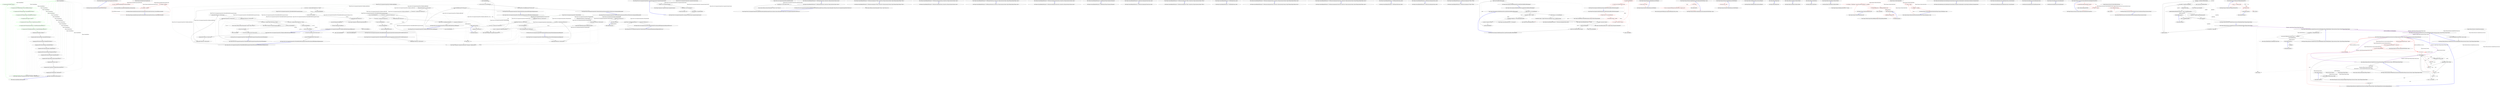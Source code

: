 digraph  {
d5 [cluster="Ninject.StandardKernel.AddComponents()", color=green, community=0, label="15: Components.Add<IPlanner, Planner>()", span="56-56"];
d26 [label="Ninject.StandardKernel", span=""];
d4 [cluster="Ninject.StandardKernel.AddComponents()", label="Entry Ninject.StandardKernel.AddComponents()", span="54-54"];
d6 [cluster="Ninject.StandardKernel.AddComponents()", color=green, community=0, label="15: Components.Add<IPlanningStrategy, ConstructorReflectionStrategy>()", span="57-57"];
d25 [cluster="Ninject.Components.IComponentContainer.Add<TComponent, TImplementation>()", label="Entry Ninject.Components.IComponentContainer.Add<TComponent, TImplementation>()", span="38-38"];
d7 [cluster="Ninject.StandardKernel.AddComponents()", color=green, community=0, label="15: Components.Add<IPlanningStrategy, PropertyReflectionStrategy>()", span="58-58"];
d8 [cluster="Ninject.StandardKernel.AddComponents()", color=green, community=0, label="15: Components.Add<IPlanningStrategy, MethodReflectionStrategy>()", span="59-59"];
d9 [cluster="Ninject.StandardKernel.AddComponents()", color=green, community=0, label="15: Components.Add<ISelector, Selector>()", span="61-61"];
d10 [cluster="Ninject.StandardKernel.AddComponents()", color=green, community=0, label="15: Components.Add<IConstructorScorer, StandardConstructorScorer>()", span="62-62"];
d11 [cluster="Ninject.StandardKernel.AddComponents()", color=green, community=0, label="15: Components.Add<IPropertyInjectionHeuristic, StandardPropertyInjectionHeuristic>()", span="63-63"];
d12 [cluster="Ninject.StandardKernel.AddComponents()", color=green, community=0, label="15: Components.Add<IMethodInjectionHeuristic, StandardMethodInjectionHeuristic>()", span="64-64"];
d13 [cluster="Ninject.StandardKernel.AddComponents()", label="Components.Add<IPipeline, Pipeline>()", span="66-66"];
d14 [cluster="Ninject.StandardKernel.AddComponents()", label="Components.Add<IActivationStrategy, PropertyInjectionStrategy>()", span="67-67"];
d15 [cluster="Ninject.StandardKernel.AddComponents()", label="Components.Add<IActivationStrategy, MethodInjectionStrategy>()", span="68-68"];
d16 [cluster="Ninject.StandardKernel.AddComponents()", label="Components.Add<IActivationStrategy, InitializableStrategy>()", span="69-69"];
d17 [cluster="Ninject.StandardKernel.AddComponents()", label="Components.Add<IActivationStrategy, StartableStrategy>()", span="70-70"];
d18 [cluster="Ninject.StandardKernel.AddComponents()", label="Components.Add<IActivationStrategy, BindingActionStrategy>()", span="71-71"];
d19 [cluster="Ninject.StandardKernel.AddComponents()", label="Components.Add<IActivationStrategy, DisposableStrategy>()", span="72-72"];
d20 [cluster="Ninject.StandardKernel.AddComponents()", label="Components.Add<IInjectorFactory, ExpressionInjectorFactory>()", span="74-74"];
d21 [cluster="Ninject.StandardKernel.AddComponents()", label="Components.Add<ICache, Cache>()", span="75-75"];
d22 [cluster="Ninject.StandardKernel.AddComponents()", label="Components.Add<ICachePruner, GarbageCollectionCachePruner>()", span="76-76"];
d23 [cluster="Ninject.StandardKernel.AddComponents()", label="Components.Add<IModuleLoader, ModuleLoader>()", span="79-79"];
d24 [cluster="Ninject.StandardKernel.AddComponents()", label="Exit Ninject.StandardKernel.AddComponents()", span="54-54"];
m1_4 [cluster="Ninject.Dynamic.AssemblyStreamContentProvider.GetStream()", file="AssemblyStreamContentProvider.cs", label="Entry Ninject.Dynamic.AssemblyStreamContentProvider.GetStream()", span="19-19"];
m1_5 [cluster="Ninject.Dynamic.AssemblyStreamContentProvider.GetStream()", color=red, community=0, file="AssemblyStreamContentProvider.cs", label="32: return _assembly.GetManifestResourceStream(_fileName);", span="21-21"];
m1_6 [cluster="Ninject.Dynamic.AssemblyStreamContentProvider.GetStream()", file="AssemblyStreamContentProvider.cs", label="Exit Ninject.Dynamic.AssemblyStreamContentProvider.GetStream()", span="19-19"];
m1_7 [cluster="System.Reflection.Assembly.GetManifestResourceStream(string)", file="AssemblyStreamContentProvider.cs", label="Entry System.Reflection.Assembly.GetManifestResourceStream(string)", span="0-0"];
m1_0 [cluster="Ninject.Dynamic.AssemblyStreamContentProvider.AssemblyStreamContentProvider(string, System.Reflection.Assembly)", file="AssemblyStreamContentProvider.cs", label="Entry Ninject.Dynamic.AssemblyStreamContentProvider.AssemblyStreamContentProvider(string, System.Reflection.Assembly)", span="11-11"];
m1_1 [cluster="Ninject.Dynamic.AssemblyStreamContentProvider.AssemblyStreamContentProvider(string, System.Reflection.Assembly)", color=red, community=0, file="AssemblyStreamContentProvider.cs", label="16: _fileName = fileName", span="13-13"];
m1_2 [cluster="Ninject.Dynamic.AssemblyStreamContentProvider.AssemblyStreamContentProvider(string, System.Reflection.Assembly)", color=red, community=0, file="AssemblyStreamContentProvider.cs", label="16: _assembly = assembly", span="14-14"];
m1_3 [cluster="Ninject.Dynamic.AssemblyStreamContentProvider.AssemblyStreamContentProvider(string, System.Reflection.Assembly)", file="AssemblyStreamContentProvider.cs", label="Exit Ninject.Dynamic.AssemblyStreamContentProvider.AssemblyStreamContentProvider(string, System.Reflection.Assembly)", span="11-11"];
m1_8 [file="AssemblyStreamContentProvider.cs", label="Ninject.Dynamic.AssemblyStreamContentProvider", span=""];
m2_21 [cluster="Ninject.Components.ComponentContainer.Add<TComponent, TImplementation>()", file="ComponentContainerTests.cs", label="Entry Ninject.Components.ComponentContainer.Add<TComponent, TImplementation>()", span="57-57"];
m2_0 [cluster="Ninject.Tests.Unit.ComponentContainerTests.ComponentContainerContext.ComponentContainerContext()", file="ComponentContainerTests.cs", label="Entry Ninject.Tests.Unit.ComponentContainerTests.ComponentContainerContext.ComponentContainerContext()", span="16-16"];
m2_1 [cluster="Ninject.Tests.Unit.ComponentContainerTests.ComponentContainerContext.ComponentContainerContext()", file="ComponentContainerTests.cs", label="container = new ComponentContainer()", span="18-18"];
m2_2 [cluster="Ninject.Tests.Unit.ComponentContainerTests.ComponentContainerContext.ComponentContainerContext()", file="ComponentContainerTests.cs", label="kernelMock = new Mock<IKernel>()", span="19-19"];
m2_3 [cluster="Ninject.Tests.Unit.ComponentContainerTests.ComponentContainerContext.ComponentContainerContext()", file="ComponentContainerTests.cs", label="container.Kernel = kernelMock.Object", span="21-21"];
m2_4 [cluster="Ninject.Tests.Unit.ComponentContainerTests.ComponentContainerContext.ComponentContainerContext()", file="ComponentContainerTests.cs", label="Exit Ninject.Tests.Unit.ComponentContainerTests.ComponentContainerContext.ComponentContainerContext()", span="16-16"];
m2_67 [cluster="Ninject.Tests.Unit.ComponentContainerTests.WhenRemoveAllIsCalled.RemovesAllMappings()", file="ComponentContainerTests.cs", label="Entry Ninject.Tests.Unit.ComponentContainerTests.WhenRemoveAllIsCalled.RemovesAllMappings()", span="115-115"];
m2_68 [cluster="Ninject.Tests.Unit.ComponentContainerTests.WhenRemoveAllIsCalled.RemovesAllMappings()", file="ComponentContainerTests.cs", label="container.Add<ITestService, TestServiceA>()", span="117-117"];
m2_69 [cluster="Ninject.Tests.Unit.ComponentContainerTests.WhenRemoveAllIsCalled.RemovesAllMappings()", file="ComponentContainerTests.cs", label="var service1 = container.Get<ITestService>()", span="119-119"];
m2_70 [cluster="Ninject.Tests.Unit.ComponentContainerTests.WhenRemoveAllIsCalled.RemovesAllMappings()", file="ComponentContainerTests.cs", label="service1.ShouldNotBeNull()", span="120-120"];
m2_71 [cluster="Ninject.Tests.Unit.ComponentContainerTests.WhenRemoveAllIsCalled.RemovesAllMappings()", file="ComponentContainerTests.cs", label="container.RemoveAll<ITestService>()", span="122-122"];
m2_72 [cluster="Ninject.Tests.Unit.ComponentContainerTests.WhenRemoveAllIsCalled.RemovesAllMappings()", file="ComponentContainerTests.cs", label="Assert.Throws<InvalidOperationException>(() => container.Get<ITestService>())", span="123-123"];
m2_73 [cluster="Ninject.Tests.Unit.ComponentContainerTests.WhenRemoveAllIsCalled.RemovesAllMappings()", file="ComponentContainerTests.cs", label="Exit Ninject.Tests.Unit.ComponentContainerTests.WhenRemoveAllIsCalled.RemovesAllMappings()", span="115-115"];
m2_10 [cluster="Unk.>", file="ComponentContainerTests.cs", label="Entry Unk.>", span=""];
m2_48 [cluster="Unk.ShouldBe", file="ComponentContainerTests.cs", label="Entry Unk.ShouldBe", span=""];
m2_23 [cluster="Ninject.Tests.Unit.ComponentContainerTests.WhenGetIsCalled.ReturnsInstanceOfFirstRegisteredImplementation()", file="ComponentContainerTests.cs", label="Entry Ninject.Tests.Unit.ComponentContainerTests.WhenGetIsCalled.ReturnsInstanceOfFirstRegisteredImplementation()", span="45-45"];
m2_24 [cluster="Ninject.Tests.Unit.ComponentContainerTests.WhenGetIsCalled.ReturnsInstanceOfFirstRegisteredImplementation()", file="ComponentContainerTests.cs", label="container.Add<ITestService, TestServiceA>()", span="47-47"];
m2_25 [cluster="Ninject.Tests.Unit.ComponentContainerTests.WhenGetIsCalled.ReturnsInstanceOfFirstRegisteredImplementation()", file="ComponentContainerTests.cs", label="container.Add<ITestService, TestServiceB>()", span="48-48"];
m2_26 [cluster="Ninject.Tests.Unit.ComponentContainerTests.WhenGetIsCalled.ReturnsInstanceOfFirstRegisteredImplementation()", file="ComponentContainerTests.cs", label="var service = container.Get<ITestService>()", span="50-50"];
m2_27 [cluster="Ninject.Tests.Unit.ComponentContainerTests.WhenGetIsCalled.ReturnsInstanceOfFirstRegisteredImplementation()", file="ComponentContainerTests.cs", label="service.ShouldNotBeNull()", span="52-52"];
m2_28 [cluster="Ninject.Tests.Unit.ComponentContainerTests.WhenGetIsCalled.ReturnsInstanceOfFirstRegisteredImplementation()", file="ComponentContainerTests.cs", label="service.ShouldBeInstanceOf<TestServiceA>()", span="53-53"];
m2_29 [cluster="Ninject.Tests.Unit.ComponentContainerTests.WhenGetIsCalled.ReturnsInstanceOfFirstRegisteredImplementation()", file="ComponentContainerTests.cs", label="Exit Ninject.Tests.Unit.ComponentContainerTests.WhenGetIsCalled.ReturnsInstanceOfFirstRegisteredImplementation()", span="45-45"];
m2_22 [cluster="Unk.ShouldNotBeNull", file="ComponentContainerTests.cs", label="Entry Unk.ShouldNotBeNull", span=""];
m2_30 [cluster="Ninject.Tests.Unit.ComponentContainerTests.WhenGetIsCalled.InjectsEnumeratorOfServicesWhenConstructorArgumentIsIEnumerable()", file="ComponentContainerTests.cs", label="Entry Ninject.Tests.Unit.ComponentContainerTests.WhenGetIsCalled.InjectsEnumeratorOfServicesWhenConstructorArgumentIsIEnumerable()", span="57-57"];
m2_31 [cluster="Ninject.Tests.Unit.ComponentContainerTests.WhenGetIsCalled.InjectsEnumeratorOfServicesWhenConstructorArgumentIsIEnumerable()", file="ComponentContainerTests.cs", label="container.Add<ITestService, TestServiceA>()", span="59-59"];
m2_32 [cluster="Ninject.Tests.Unit.ComponentContainerTests.WhenGetIsCalled.InjectsEnumeratorOfServicesWhenConstructorArgumentIsIEnumerable()", file="ComponentContainerTests.cs", label="container.Add<ITestService, TestServiceB>()", span="60-60"];
m2_33 [cluster="Ninject.Tests.Unit.ComponentContainerTests.WhenGetIsCalled.InjectsEnumeratorOfServicesWhenConstructorArgumentIsIEnumerable()", file="ComponentContainerTests.cs", label="container.Add<IAsksForEnumerable, AsksForEnumerable>()", span="61-61"];
m2_34 [cluster="Ninject.Tests.Unit.ComponentContainerTests.WhenGetIsCalled.InjectsEnumeratorOfServicesWhenConstructorArgumentIsIEnumerable()", file="ComponentContainerTests.cs", label="var asks = container.Get<IAsksForEnumerable>()", span="63-63"];
m2_35 [cluster="Ninject.Tests.Unit.ComponentContainerTests.WhenGetIsCalled.InjectsEnumeratorOfServicesWhenConstructorArgumentIsIEnumerable()", file="ComponentContainerTests.cs", label="asks.ShouldNotBeNull()", span="65-65"];
m2_36 [cluster="Ninject.Tests.Unit.ComponentContainerTests.WhenGetIsCalled.InjectsEnumeratorOfServicesWhenConstructorArgumentIsIEnumerable()", file="ComponentContainerTests.cs", label="asks.SecondService.ShouldNotBeNull()", span="66-66"];
m2_37 [cluster="Ninject.Tests.Unit.ComponentContainerTests.WhenGetIsCalled.InjectsEnumeratorOfServicesWhenConstructorArgumentIsIEnumerable()", file="ComponentContainerTests.cs", label="asks.SecondService.ShouldBeInstanceOf<TestServiceB>()", span="67-67"];
m2_38 [cluster="Ninject.Tests.Unit.ComponentContainerTests.WhenGetIsCalled.InjectsEnumeratorOfServicesWhenConstructorArgumentIsIEnumerable()", file="ComponentContainerTests.cs", label="Exit Ninject.Tests.Unit.ComponentContainerTests.WhenGetIsCalled.InjectsEnumeratorOfServicesWhenConstructorArgumentIsIEnumerable()", span="57-57"];
m2_58 [cluster="Ninject.Tests.Unit.ComponentContainerTests.WhenGetAllIsCalledOnComponentContainer.ReturnsSameInstanceForTwoCallsForSameService()", file="ComponentContainerTests.cs", label="Entry Ninject.Tests.Unit.ComponentContainerTests.WhenGetAllIsCalledOnComponentContainer.ReturnsSameInstanceForTwoCallsForSameService()", span="99-99"];
m2_59 [cluster="Ninject.Tests.Unit.ComponentContainerTests.WhenGetAllIsCalledOnComponentContainer.ReturnsSameInstanceForTwoCallsForSameService()", file="ComponentContainerTests.cs", label="container.Add<ITestService, TestServiceA>()", span="101-101"];
m2_60 [cluster="Ninject.Tests.Unit.ComponentContainerTests.WhenGetAllIsCalledOnComponentContainer.ReturnsSameInstanceForTwoCallsForSameService()", file="ComponentContainerTests.cs", label="var service1 = container.Get<ITestService>()", span="103-103"];
m2_61 [cluster="Ninject.Tests.Unit.ComponentContainerTests.WhenGetAllIsCalledOnComponentContainer.ReturnsSameInstanceForTwoCallsForSameService()", file="ComponentContainerTests.cs", label="var service2 = container.Get<ITestService>()", span="104-104"];
m2_62 [cluster="Ninject.Tests.Unit.ComponentContainerTests.WhenGetAllIsCalledOnComponentContainer.ReturnsSameInstanceForTwoCallsForSameService()", file="ComponentContainerTests.cs", label="service1.ShouldNotBeNull()", span="106-106"];
m2_64 [cluster="Ninject.Tests.Unit.ComponentContainerTests.WhenGetAllIsCalledOnComponentContainer.ReturnsSameInstanceForTwoCallsForSameService()", file="ComponentContainerTests.cs", label="service1.ShouldBeSameAs(service2)", span="108-108"];
m2_63 [cluster="Ninject.Tests.Unit.ComponentContainerTests.WhenGetAllIsCalledOnComponentContainer.ReturnsSameInstanceForTwoCallsForSameService()", file="ComponentContainerTests.cs", label="service2.ShouldNotBeNull()", span="107-107"];
m2_65 [cluster="Ninject.Tests.Unit.ComponentContainerTests.WhenGetAllIsCalledOnComponentContainer.ReturnsSameInstanceForTwoCallsForSameService()", file="ComponentContainerTests.cs", label="Exit Ninject.Tests.Unit.ComponentContainerTests.WhenGetAllIsCalledOnComponentContainer.ReturnsSameInstanceForTwoCallsForSameService()", span="99-99"];
m2_39 [cluster="Ninject.Tests.Unit.ComponentContainerTests.WhenGetAllIsCalledOnComponentContainer.ReturnsSeriesWithSingleItem()", file="ComponentContainerTests.cs", label="Entry Ninject.Tests.Unit.ComponentContainerTests.WhenGetAllIsCalledOnComponentContainer.ReturnsSeriesWithSingleItem()", span="74-74"];
m2_40 [cluster="Ninject.Tests.Unit.ComponentContainerTests.WhenGetAllIsCalledOnComponentContainer.ReturnsSeriesWithSingleItem()", file="ComponentContainerTests.cs", label="container.Add<ITestService, TestServiceA>()", span="76-76"];
m2_41 [cluster="Ninject.Tests.Unit.ComponentContainerTests.WhenGetAllIsCalledOnComponentContainer.ReturnsSeriesWithSingleItem()", file="ComponentContainerTests.cs", label="var services = container.GetAll<ITestService>().ToList()", span="78-78"];
m2_42 [cluster="Ninject.Tests.Unit.ComponentContainerTests.WhenGetAllIsCalledOnComponentContainer.ReturnsSeriesWithSingleItem()", file="ComponentContainerTests.cs", label="services.ShouldNotBeNull()", span="80-80"];
m2_43 [cluster="Ninject.Tests.Unit.ComponentContainerTests.WhenGetAllIsCalledOnComponentContainer.ReturnsSeriesWithSingleItem()", file="ComponentContainerTests.cs", label="services.Count.ShouldBe(1)", span="81-81"];
m2_44 [cluster="Ninject.Tests.Unit.ComponentContainerTests.WhenGetAllIsCalledOnComponentContainer.ReturnsSeriesWithSingleItem()", file="ComponentContainerTests.cs", label="services[0].ShouldBeInstanceOf<TestServiceA>()", span="82-82"];
m2_45 [cluster="Ninject.Tests.Unit.ComponentContainerTests.WhenGetAllIsCalledOnComponentContainer.ReturnsSeriesWithSingleItem()", file="ComponentContainerTests.cs", label="Exit Ninject.Tests.Unit.ComponentContainerTests.WhenGetAllIsCalledOnComponentContainer.ReturnsSeriesWithSingleItem()", span="74-74"];
m2_49 [cluster="Ninject.Tests.Unit.ComponentContainerTests.WhenGetAllIsCalledOnComponentContainer.ReturnsInstanceOfEachRegisteredImplementation()", file="ComponentContainerTests.cs", label="Entry Ninject.Tests.Unit.ComponentContainerTests.WhenGetAllIsCalledOnComponentContainer.ReturnsInstanceOfEachRegisteredImplementation()", span="86-86"];
m2_50 [cluster="Ninject.Tests.Unit.ComponentContainerTests.WhenGetAllIsCalledOnComponentContainer.ReturnsInstanceOfEachRegisteredImplementation()", file="ComponentContainerTests.cs", label="container.Add<ITestService, TestServiceA>()", span="88-88"];
m2_51 [cluster="Ninject.Tests.Unit.ComponentContainerTests.WhenGetAllIsCalledOnComponentContainer.ReturnsInstanceOfEachRegisteredImplementation()", file="ComponentContainerTests.cs", label="container.Add<ITestService, TestServiceB>()", span="89-89"];
m2_52 [cluster="Ninject.Tests.Unit.ComponentContainerTests.WhenGetAllIsCalledOnComponentContainer.ReturnsInstanceOfEachRegisteredImplementation()", file="ComponentContainerTests.cs", label="var services = container.GetAll<ITestService>().ToList()", span="90-90"];
m2_53 [cluster="Ninject.Tests.Unit.ComponentContainerTests.WhenGetAllIsCalledOnComponentContainer.ReturnsInstanceOfEachRegisteredImplementation()", file="ComponentContainerTests.cs", label="services.ShouldNotBeNull()", span="92-92"];
m2_54 [cluster="Ninject.Tests.Unit.ComponentContainerTests.WhenGetAllIsCalledOnComponentContainer.ReturnsInstanceOfEachRegisteredImplementation()", file="ComponentContainerTests.cs", label="services.Count.ShouldBe(2)", span="93-93"];
m2_55 [cluster="Ninject.Tests.Unit.ComponentContainerTests.WhenGetAllIsCalledOnComponentContainer.ReturnsInstanceOfEachRegisteredImplementation()", file="ComponentContainerTests.cs", label="services[0].ShouldBeInstanceOf<TestServiceA>()", span="94-94"];
m2_56 [cluster="Ninject.Tests.Unit.ComponentContainerTests.WhenGetAllIsCalledOnComponentContainer.ReturnsInstanceOfEachRegisteredImplementation()", file="ComponentContainerTests.cs", label="services[1].ShouldBeInstanceOf<TestServiceB>()", span="95-95"];
m2_57 [cluster="Ninject.Tests.Unit.ComponentContainerTests.WhenGetAllIsCalledOnComponentContainer.ReturnsInstanceOfEachRegisteredImplementation()", file="ComponentContainerTests.cs", label="Exit Ninject.Tests.Unit.ComponentContainerTests.WhenGetAllIsCalledOnComponentContainer.ReturnsInstanceOfEachRegisteredImplementation()", span="86-86"];
m2_15 [cluster="Ninject.Tests.Unit.ComponentContainerTests.WhenGetIsCalled.ReturnsInstanceWhenOneImplementationIsRegistered()", file="ComponentContainerTests.cs", label="Entry Ninject.Tests.Unit.ComponentContainerTests.WhenGetIsCalled.ReturnsInstanceWhenOneImplementationIsRegistered()", span="34-34"];
m2_16 [cluster="Ninject.Tests.Unit.ComponentContainerTests.WhenGetIsCalled.ReturnsInstanceWhenOneImplementationIsRegistered()", file="ComponentContainerTests.cs", label="container.Add<ITestService, TestServiceA>()", span="36-36"];
m2_17 [cluster="Ninject.Tests.Unit.ComponentContainerTests.WhenGetIsCalled.ReturnsInstanceWhenOneImplementationIsRegistered()", file="ComponentContainerTests.cs", label="var service = container.Get<ITestService>()", span="38-38"];
m2_18 [cluster="Ninject.Tests.Unit.ComponentContainerTests.WhenGetIsCalled.ReturnsInstanceWhenOneImplementationIsRegistered()", file="ComponentContainerTests.cs", label="service.ShouldNotBeNull()", span="40-40"];
m2_19 [cluster="Ninject.Tests.Unit.ComponentContainerTests.WhenGetIsCalled.ReturnsInstanceWhenOneImplementationIsRegistered()", file="ComponentContainerTests.cs", label="service.ShouldBeInstanceOf<TestServiceA>()", span="41-41"];
m2_20 [cluster="Ninject.Tests.Unit.ComponentContainerTests.WhenGetIsCalled.ReturnsInstanceWhenOneImplementationIsRegistered()", file="ComponentContainerTests.cs", label="Exit Ninject.Tests.Unit.ComponentContainerTests.WhenGetIsCalled.ReturnsInstanceWhenOneImplementationIsRegistered()", span="34-34"];
m2_47 [cluster="System.Collections.Generic.IEnumerable<TSource>.ToList<TSource>()", file="ComponentContainerTests.cs", label="Entry System.Collections.Generic.IEnumerable<TSource>.ToList<TSource>()", span="0-0"];
m2_78 [cluster="Ninject.Tests.Unit.ComponentContainerTests.WhenRemoveAllIsCalled.DisposesOfAllInstances()", file="ComponentContainerTests.cs", label="Entry Ninject.Tests.Unit.ComponentContainerTests.WhenRemoveAllIsCalled.DisposesOfAllInstances()", span="127-127"];
m2_79 [cluster="Ninject.Tests.Unit.ComponentContainerTests.WhenRemoveAllIsCalled.DisposesOfAllInstances()", file="ComponentContainerTests.cs", label="container.Add<ITestService, TestServiceA>()", span="129-129"];
m2_80 [cluster="Ninject.Tests.Unit.ComponentContainerTests.WhenRemoveAllIsCalled.DisposesOfAllInstances()", file="ComponentContainerTests.cs", label="container.Add<ITestService, TestServiceB>()", span="130-130"];
m2_81 [cluster="Ninject.Tests.Unit.ComponentContainerTests.WhenRemoveAllIsCalled.DisposesOfAllInstances()", file="ComponentContainerTests.cs", label="var services = container.GetAll<ITestService>().ToList()", span="132-132"];
m2_82 [cluster="Ninject.Tests.Unit.ComponentContainerTests.WhenRemoveAllIsCalled.DisposesOfAllInstances()", file="ComponentContainerTests.cs", label="services.ShouldNotBeNull()", span="133-133"];
m2_83 [cluster="Ninject.Tests.Unit.ComponentContainerTests.WhenRemoveAllIsCalled.DisposesOfAllInstances()", file="ComponentContainerTests.cs", label="services.Count.ShouldBe(2)", span="134-134"];
m2_85 [cluster="Ninject.Tests.Unit.ComponentContainerTests.WhenRemoveAllIsCalled.DisposesOfAllInstances()", file="ComponentContainerTests.cs", label="services[0].IsDisposed.ShouldBeTrue()", span="138-138"];
m2_86 [cluster="Ninject.Tests.Unit.ComponentContainerTests.WhenRemoveAllIsCalled.DisposesOfAllInstances()", file="ComponentContainerTests.cs", label="services[1].IsDisposed.ShouldBeTrue()", span="139-139"];
m2_84 [cluster="Ninject.Tests.Unit.ComponentContainerTests.WhenRemoveAllIsCalled.DisposesOfAllInstances()", file="ComponentContainerTests.cs", label="container.RemoveAll<ITestService>()", span="136-136"];
m2_87 [cluster="Ninject.Tests.Unit.ComponentContainerTests.WhenRemoveAllIsCalled.DisposesOfAllInstances()", file="ComponentContainerTests.cs", label="Exit Ninject.Tests.Unit.ComponentContainerTests.WhenRemoveAllIsCalled.DisposesOfAllInstances()", span="127-127"];
m2_46 [cluster="Ninject.Components.ComponentContainer.GetAll<T>()", file="ComponentContainerTests.cs", label="Entry Ninject.Components.ComponentContainer.GetAll<T>()", span="109-109"];
m2_66 [cluster="Unk.ShouldBeSameAs", file="ComponentContainerTests.cs", label="Entry Unk.ShouldBeSameAs", span=""];
m2_93 [cluster="System.Collections.Generic.IEnumerable<TSource>.First<TSource>()", file="ComponentContainerTests.cs", label="Entry System.Collections.Generic.IEnumerable<TSource>.First<TSource>()", span="0-0"];
m2_89 [cluster="Ninject.Tests.Unit.ComponentContainerTests.AsksForEnumerable.AsksForEnumerable(System.Collections.Generic.IEnumerable<Ninject.Tests.Unit.ComponentContainerTests.ITestService>)", file="ComponentContainerTests.cs", label="Entry Ninject.Tests.Unit.ComponentContainerTests.AsksForEnumerable.AsksForEnumerable(System.Collections.Generic.IEnumerable<Ninject.Tests.Unit.ComponentContainerTests.ITestService>)", span="147-147"];
m2_90 [cluster="Ninject.Tests.Unit.ComponentContainerTests.AsksForEnumerable.AsksForEnumerable(System.Collections.Generic.IEnumerable<Ninject.Tests.Unit.ComponentContainerTests.ITestService>)", file="ComponentContainerTests.cs", label="SecondService = services.Skip(1).First()", span="149-149"];
m2_91 [cluster="Ninject.Tests.Unit.ComponentContainerTests.AsksForEnumerable.AsksForEnumerable(System.Collections.Generic.IEnumerable<Ninject.Tests.Unit.ComponentContainerTests.ITestService>)", file="ComponentContainerTests.cs", label="Exit Ninject.Tests.Unit.ComponentContainerTests.AsksForEnumerable.AsksForEnumerable(System.Collections.Generic.IEnumerable<Ninject.Tests.Unit.ComponentContainerTests.ITestService>)", span="147-147"];
m2_75 [cluster="lambda expression", file="ComponentContainerTests.cs", label="Entry lambda expression", span="123-123"];
m2_11 [cluster="lambda expression", file="ComponentContainerTests.cs", label="Entry lambda expression", span="30-30"];
m2_12 [cluster="lambda expression", file="ComponentContainerTests.cs", label="container.Get<ITestService>()", span="30-30"];
m2_13 [cluster="lambda expression", file="ComponentContainerTests.cs", label="Exit lambda expression", span="30-30"];
m2_76 [cluster="lambda expression", file="ComponentContainerTests.cs", label="container.Get<ITestService>()", span="123-123"];
m2_77 [cluster="lambda expression", file="ComponentContainerTests.cs", label="Exit lambda expression", span="123-123"];
m2_5 [cluster="Ninject.Components.ComponentContainer.ComponentContainer()", file="ComponentContainerTests.cs", label="Entry Ninject.Components.ComponentContainer.ComponentContainer()", span="25-25"];
m2_88 [cluster="Unk.ShouldBeTrue", file="ComponentContainerTests.cs", label="Entry Unk.ShouldBeTrue", span=""];
m2_7 [cluster="Ninject.Tests.Unit.ComponentContainerTests.WhenGetIsCalled.ThrowsExceptionIfNoImplementationRegisteredForService()", file="ComponentContainerTests.cs", label="Entry Ninject.Tests.Unit.ComponentContainerTests.WhenGetIsCalled.ThrowsExceptionIfNoImplementationRegisteredForService()", span="28-28"];
m2_8 [cluster="Ninject.Tests.Unit.ComponentContainerTests.WhenGetIsCalled.ThrowsExceptionIfNoImplementationRegisteredForService()", file="ComponentContainerTests.cs", label="Assert.Throws<InvalidOperationException>(() => container.Get<ITestService>())", span="30-30"];
m2_9 [cluster="Ninject.Tests.Unit.ComponentContainerTests.WhenGetIsCalled.ThrowsExceptionIfNoImplementationRegisteredForService()", file="ComponentContainerTests.cs", label="Exit Ninject.Tests.Unit.ComponentContainerTests.WhenGetIsCalled.ThrowsExceptionIfNoImplementationRegisteredForService()", span="28-28"];
m2_6 [cluster="Mock<IKernel>.cstr", file="ComponentContainerTests.cs", label="Entry Mock<IKernel>.cstr", span=""];
m2_74 [cluster="Ninject.Components.ComponentContainer.RemoveAll<T>()", file="ComponentContainerTests.cs", label="Entry Ninject.Components.ComponentContainer.RemoveAll<T>()", span="68-68"];
m2_14 [cluster="Ninject.Components.ComponentContainer.Get<T>()", file="ComponentContainerTests.cs", label="Entry Ninject.Components.ComponentContainer.Get<T>()", span="98-98"];
m2_92 [cluster="System.Collections.Generic.IEnumerable<TSource>.Skip<TSource>(int)", file="ComponentContainerTests.cs", label="Entry System.Collections.Generic.IEnumerable<TSource>.Skip<TSource>(int)", span="0-0"];
m2_94 [file="ComponentContainerTests.cs", label="Ninject.Tests.Unit.ComponentContainerTests.ComponentContainerContext", span=""];
m2_95 [file="ComponentContainerTests.cs", label="Ninject.Tests.Unit.ComponentContainerTests.WhenGetIsCalled", span=""];
m2_96 [file="ComponentContainerTests.cs", label="Ninject.Tests.Unit.ComponentContainerTests.WhenGetAllIsCalledOnComponentContainer", span=""];
m2_97 [file="ComponentContainerTests.cs", label="Ninject.Tests.Unit.ComponentContainerTests.WhenRemoveAllIsCalled", span=""];
m2_98 [file="ComponentContainerTests.cs", label="Ninject.Tests.Unit.ComponentContainerTests.AsksForEnumerable", span=""];
m3_20 [cluster="Ninject.Syntax.IBindingWithSyntax<T>.WithPropertyValue(string, System.Func<Ninject.Activation.IContext, object>)", file="DisposableObject.cs", label="Entry Ninject.Syntax.IBindingWithSyntax<T>.WithPropertyValue(string, System.Func<Ninject.Activation.IContext, object>)", span="108-108"];
m3_21 [cluster="Ninject.Syntax.IBindingWithSyntax<T>.WithPropertyValue(string, System.Func<Ninject.Activation.IContext, object>)", file="DisposableObject.cs", label="Exit Ninject.Syntax.IBindingWithSyntax<T>.WithPropertyValue(string, System.Func<Ninject.Activation.IContext, object>)", span="108-108"];
m3_14 [cluster="Ninject.Syntax.IBindingWithSyntax<T>.WithConstructorArgument<TValue>(System.Func<Ninject.Activation.IContext, Ninject.Planning.Targets.ITarget, TValue>)", file="DisposableObject.cs", label="Entry Ninject.Syntax.IBindingWithSyntax<T>.WithConstructorArgument<TValue>(System.Func<Ninject.Activation.IContext, Ninject.Planning.Targets.ITarget, TValue>)", span="84-84"];
m3_15 [cluster="Ninject.Syntax.IBindingWithSyntax<T>.WithConstructorArgument<TValue>(System.Func<Ninject.Activation.IContext, Ninject.Planning.Targets.ITarget, TValue>)", file="DisposableObject.cs", label="Exit Ninject.Syntax.IBindingWithSyntax<T>.WithConstructorArgument<TValue>(System.Func<Ninject.Activation.IContext, Ninject.Planning.Targets.ITarget, TValue>)", span="84-84"];
m3_2 [cluster="Ninject.Syntax.IBindingWithSyntax<T>.WithConstructorArgument(string, System.Func<Ninject.Activation.IContext, object>)", file="DisposableObject.cs", label="Entry Ninject.Syntax.IBindingWithSyntax<T>.WithConstructorArgument(string, System.Func<Ninject.Activation.IContext, object>)", span="36-36"];
m3_3 [cluster="Ninject.Syntax.IBindingWithSyntax<T>.WithConstructorArgument(string, System.Func<Ninject.Activation.IContext, object>)", file="DisposableObject.cs", label="Exit Ninject.Syntax.IBindingWithSyntax<T>.WithConstructorArgument(string, System.Func<Ninject.Activation.IContext, object>)", span="36-36"];
m3_22 [cluster="Ninject.Syntax.IBindingWithSyntax<T>.WithPropertyValue(string, System.Func<Ninject.Activation.IContext, Ninject.Planning.Targets.ITarget, object>)", file="DisposableObject.cs", label="Entry Ninject.Syntax.IBindingWithSyntax<T>.WithPropertyValue(string, System.Func<Ninject.Activation.IContext, Ninject.Planning.Targets.ITarget, object>)", span="116-116"];
m3_23 [cluster="Ninject.Syntax.IBindingWithSyntax<T>.WithPropertyValue(string, System.Func<Ninject.Activation.IContext, Ninject.Planning.Targets.ITarget, object>)", file="DisposableObject.cs", label="Exit Ninject.Syntax.IBindingWithSyntax<T>.WithPropertyValue(string, System.Func<Ninject.Activation.IContext, Ninject.Planning.Targets.ITarget, object>)", span="116-116"];
m3_12 [cluster="Ninject.Syntax.IBindingWithSyntax<T>.WithConstructorArgument(System.Type, System.Func<Ninject.Activation.IContext, object>)", file="DisposableObject.cs", label="Entry Ninject.Syntax.IBindingWithSyntax<T>.WithConstructorArgument(System.Type, System.Func<Ninject.Activation.IContext, object>)", span="76-76"];
m3_13 [cluster="Ninject.Syntax.IBindingWithSyntax<T>.WithConstructorArgument(System.Type, System.Func<Ninject.Activation.IContext, object>)", file="DisposableObject.cs", label="Exit Ninject.Syntax.IBindingWithSyntax<T>.WithConstructorArgument(System.Type, System.Func<Ninject.Activation.IContext, object>)", span="76-76"];
m3_24 [cluster="Ninject.Syntax.IBindingWithSyntax<T>.WithParameter(Ninject.Parameters.IParameter)", file="DisposableObject.cs", label="Entry Ninject.Syntax.IBindingWithSyntax<T>.WithParameter(Ninject.Parameters.IParameter)", span="123-123"];
m3_25 [cluster="Ninject.Syntax.IBindingWithSyntax<T>.WithParameter(Ninject.Parameters.IParameter)", file="DisposableObject.cs", label="Exit Ninject.Syntax.IBindingWithSyntax<T>.WithParameter(Ninject.Parameters.IParameter)", span="123-123"];
m3_8 [cluster="Ninject.Syntax.IBindingWithSyntax<T>.WithConstructorArgument(System.Type, object)", file="DisposableObject.cs", label="Entry Ninject.Syntax.IBindingWithSyntax<T>.WithConstructorArgument(System.Type, object)", span="60-60"];
m3_9 [cluster="Ninject.Syntax.IBindingWithSyntax<T>.WithConstructorArgument(System.Type, object)", file="DisposableObject.cs", label="Exit Ninject.Syntax.IBindingWithSyntax<T>.WithConstructorArgument(System.Type, object)", span="60-60"];
m3_10 [cluster="Ninject.Syntax.IBindingWithSyntax<T>.WithConstructorArgument<TValue>(System.Func<Ninject.Activation.IContext, TValue>)", file="DisposableObject.cs", label="Entry Ninject.Syntax.IBindingWithSyntax<T>.WithConstructorArgument<TValue>(System.Func<Ninject.Activation.IContext, TValue>)", span="68-68"];
m3_11 [cluster="Ninject.Syntax.IBindingWithSyntax<T>.WithConstructorArgument<TValue>(System.Func<Ninject.Activation.IContext, TValue>)", file="DisposableObject.cs", label="Exit Ninject.Syntax.IBindingWithSyntax<T>.WithConstructorArgument<TValue>(System.Func<Ninject.Activation.IContext, TValue>)", span="68-68"];
m3_26 [cluster="Ninject.Syntax.IBindingWithSyntax<T>.WithMetadata(string, object)", file="DisposableObject.cs", label="Entry Ninject.Syntax.IBindingWithSyntax<T>.WithMetadata(string, object)", span="131-131"];
m3_27 [cluster="Ninject.Syntax.IBindingWithSyntax<T>.WithMetadata(string, object)", file="DisposableObject.cs", label="Exit Ninject.Syntax.IBindingWithSyntax<T>.WithMetadata(string, object)", span="131-131"];
m3_4 [cluster="Ninject.Syntax.IBindingWithSyntax<T>.WithConstructorArgument(string, System.Func<Ninject.Activation.IContext, Ninject.Planning.Targets.ITarget, object>)", file="DisposableObject.cs", label="Entry Ninject.Syntax.IBindingWithSyntax<T>.WithConstructorArgument(string, System.Func<Ninject.Activation.IContext, Ninject.Planning.Targets.ITarget, object>)", span="44-44"];
m3_5 [cluster="Ninject.Syntax.IBindingWithSyntax<T>.WithConstructorArgument(string, System.Func<Ninject.Activation.IContext, Ninject.Planning.Targets.ITarget, object>)", file="DisposableObject.cs", label="Exit Ninject.Syntax.IBindingWithSyntax<T>.WithConstructorArgument(string, System.Func<Ninject.Activation.IContext, Ninject.Planning.Targets.ITarget, object>)", span="44-44"];
m3_16 [cluster="Ninject.Syntax.IBindingWithSyntax<T>.WithConstructorArgument(System.Type, System.Func<Ninject.Activation.IContext, Ninject.Planning.Targets.ITarget, object>)", file="DisposableObject.cs", label="Entry Ninject.Syntax.IBindingWithSyntax<T>.WithConstructorArgument(System.Type, System.Func<Ninject.Activation.IContext, Ninject.Planning.Targets.ITarget, object>)", span="92-92"];
m3_17 [cluster="Ninject.Syntax.IBindingWithSyntax<T>.WithConstructorArgument(System.Type, System.Func<Ninject.Activation.IContext, Ninject.Planning.Targets.ITarget, object>)", file="DisposableObject.cs", label="Exit Ninject.Syntax.IBindingWithSyntax<T>.WithConstructorArgument(System.Type, System.Func<Ninject.Activation.IContext, Ninject.Planning.Targets.ITarget, object>)", span="92-92"];
m3_18 [cluster="Ninject.Syntax.IBindingWithSyntax<T>.WithPropertyValue(string, object)", file="DisposableObject.cs", label="Entry Ninject.Syntax.IBindingWithSyntax<T>.WithPropertyValue(string, object)", span="100-100"];
m3_19 [cluster="Ninject.Syntax.IBindingWithSyntax<T>.WithPropertyValue(string, object)", file="DisposableObject.cs", label="Exit Ninject.Syntax.IBindingWithSyntax<T>.WithPropertyValue(string, object)", span="100-100"];
m3_0 [cluster="Ninject.Syntax.IBindingWithSyntax<T>.WithConstructorArgument(string, object)", file="DisposableObject.cs", label="Entry Ninject.Syntax.IBindingWithSyntax<T>.WithConstructorArgument(string, object)", span="28-28"];
m3_1 [cluster="Ninject.Syntax.IBindingWithSyntax<T>.WithConstructorArgument(string, object)", file="DisposableObject.cs", label="Exit Ninject.Syntax.IBindingWithSyntax<T>.WithConstructorArgument(string, object)", span="28-28"];
m3_6 [cluster="Ninject.Syntax.IBindingWithSyntax<T>.WithConstructorArgument<TValue>(TValue)", file="DisposableObject.cs", label="Entry Ninject.Syntax.IBindingWithSyntax<T>.WithConstructorArgument<TValue>(TValue)", span="52-52"];
m3_7 [cluster="Ninject.Syntax.IBindingWithSyntax<T>.WithConstructorArgument<TValue>(TValue)", file="DisposableObject.cs", label="Exit Ninject.Syntax.IBindingWithSyntax<T>.WithConstructorArgument<TValue>(TValue)", span="52-52"];
m4_22 [cluster="Ninject.Tests.Integration.DefaultParameterTests.SpecificValueShouldBeUsedWhenSupplied()", file="DlrKernel.cs", label="Entry Ninject.Tests.Integration.DefaultParameterTests.SpecificValueShouldBeUsedWhenSupplied()", span="53-53"];
m4_23 [cluster="Ninject.Tests.Integration.DefaultParameterTests.SpecificValueShouldBeUsedWhenSupplied()", file="DlrKernel.cs", label="IKernel kernel = new StandardKernel()", span="55-55"];
m4_24 [cluster="Ninject.Tests.Integration.DefaultParameterTests.SpecificValueShouldBeUsedWhenSupplied()", file="DlrKernel.cs", label="kernel.Bind<Shield>().ToSelf().WithConstructorArgument(''color'', ShieldColor.Orange)", span="57-57"];
m4_25 [cluster="Ninject.Tests.Integration.DefaultParameterTests.SpecificValueShouldBeUsedWhenSupplied()", file="DlrKernel.cs", label="var shield = kernel.Get<Shield>()", span="59-59"];
m4_26 [cluster="Ninject.Tests.Integration.DefaultParameterTests.SpecificValueShouldBeUsedWhenSupplied()", file="DlrKernel.cs", label="shield.ShouldNotBeNull()", span="60-60"];
m4_27 [cluster="Ninject.Tests.Integration.DefaultParameterTests.SpecificValueShouldBeUsedWhenSupplied()", file="DlrKernel.cs", label="shield.Color.ShouldBe(ShieldColor.Orange)", span="61-61"];
m4_28 [cluster="Ninject.Tests.Integration.DefaultParameterTests.SpecificValueShouldBeUsedWhenSupplied()", file="DlrKernel.cs", label="Exit Ninject.Tests.Integration.DefaultParameterTests.SpecificValueShouldBeUsedWhenSupplied()", span="53-53"];
m4_13 [cluster="Ninject.Tests.Integration.DefaultParameterTests.SpecificValueShouldBeUsedWhenMapped()", file="DlrKernel.cs", label="Entry Ninject.Tests.Integration.DefaultParameterTests.SpecificValueShouldBeUsedWhenMapped()", span="39-39"];
m4_14 [cluster="Ninject.Tests.Integration.DefaultParameterTests.SpecificValueShouldBeUsedWhenMapped()", file="DlrKernel.cs", label="IKernel kernel = new StandardKernel()", span="41-41"];
m4_15 [cluster="Ninject.Tests.Integration.DefaultParameterTests.SpecificValueShouldBeUsedWhenMapped()", file="DlrKernel.cs", label="kernel.Bind<Shield>().ToSelf()", span="43-43"];
m4_16 [cluster="Ninject.Tests.Integration.DefaultParameterTests.SpecificValueShouldBeUsedWhenMapped()", file="DlrKernel.cs", label="kernel.Bind<ShieldColor>().ToConstant(ShieldColor.Blue)", span="44-44"];
m4_17 [cluster="Ninject.Tests.Integration.DefaultParameterTests.SpecificValueShouldBeUsedWhenMapped()", file="DlrKernel.cs", label="var shield = kernel.Get<Shield>()", span="46-46"];
m4_18 [cluster="Ninject.Tests.Integration.DefaultParameterTests.SpecificValueShouldBeUsedWhenMapped()", file="DlrKernel.cs", label="shield.ShouldNotBeNull()", span="47-47"];
m4_19 [cluster="Ninject.Tests.Integration.DefaultParameterTests.SpecificValueShouldBeUsedWhenMapped()", file="DlrKernel.cs", label="shield.Color.ShouldBe(ShieldColor.Blue)", span="48-48"];
m4_20 [cluster="Ninject.Tests.Integration.DefaultParameterTests.SpecificValueShouldBeUsedWhenMapped()", file="DlrKernel.cs", label="Exit Ninject.Tests.Integration.DefaultParameterTests.SpecificValueShouldBeUsedWhenMapped()", span="39-39"];
m4_8 [cluster="Ninject.Syntax.IBindingRoot.Bind<T>()", file="DlrKernel.cs", label="Entry Ninject.Syntax.IBindingRoot.Bind<T>()", span="26-26"];
m4_12 [cluster="Unk.ShouldBe", file="DlrKernel.cs", label="Entry Unk.ShouldBe", span=""];
m4_21 [cluster="Ninject.Syntax.IBindingToSyntax<T>.ToConstant(T)", file="DlrKernel.cs", label="Entry Ninject.Syntax.IBindingToSyntax<T>.ToConstant(T)", span="80-80"];
m4_29 [cluster="Ninject.Syntax.IBindingWithSyntax<T>.WithConstructorArgument(string, object)", file="DlrKernel.cs", label="Entry Ninject.Syntax.IBindingWithSyntax<T>.WithConstructorArgument(string, object)", span="221-221"];
m4_7 [cluster="Ninject.StandardKernel.StandardKernel(params Ninject.Modules.INinjectModule[])", file="DlrKernel.cs", label="Entry Ninject.StandardKernel.StandardKernel(params Ninject.Modules.INinjectModule[])", span="30-30"];
m4_11 [cluster="Unk.ShouldNotBeNull", file="DlrKernel.cs", label="Entry Unk.ShouldNotBeNull", span=""];
m4_10 [cluster="Ninject.Syntax.IResolutionRoot.Get<T>(params Ninject.Parameters.IParameter[])", file="DlrKernel.cs", label="Entry Ninject.Syntax.IResolutionRoot.Get<T>(params Ninject.Parameters.IParameter[])", span="34-34"];
m4_9 [cluster="Ninject.Syntax.IBindingToSyntax<T>.ToSelf()", file="DlrKernel.cs", label="Entry Ninject.Syntax.IBindingToSyntax<T>.ToSelf()", span="36-36"];
m4_0 [cluster="Ninject.Tests.Integration.DefaultParameterTests.DefaultValueShouldBeUsedWhenNoneSupplied()", file="DlrKernel.cs", label="Entry Ninject.Tests.Integration.DefaultParameterTests.DefaultValueShouldBeUsedWhenNoneSupplied()", span="26-26"];
m4_1 [cluster="Ninject.Tests.Integration.DefaultParameterTests.DefaultValueShouldBeUsedWhenNoneSupplied()", color=red, community=0, file="DlrKernel.cs", label="15: IKernel kernel = new StandardKernel()", span="28-28"];
m4_2 [cluster="Ninject.Tests.Integration.DefaultParameterTests.DefaultValueShouldBeUsedWhenNoneSupplied()", color=red, community=0, file="DlrKernel.cs", label="15: kernel.Bind<Shield>().ToSelf()", span="30-30"];
m4_3 [cluster="Ninject.Tests.Integration.DefaultParameterTests.DefaultValueShouldBeUsedWhenNoneSupplied()", color=red, community=0, file="DlrKernel.cs", label="15: var shield = kernel.Get<Shield>()", span="32-32"];
m4_4 [cluster="Ninject.Tests.Integration.DefaultParameterTests.DefaultValueShouldBeUsedWhenNoneSupplied()", color=red, community=0, file="DlrKernel.cs", label="15: shield.ShouldNotBeNull()", span="33-33"];
m4_5 [cluster="Ninject.Tests.Integration.DefaultParameterTests.DefaultValueShouldBeUsedWhenNoneSupplied()", color=red, community=0, file="DlrKernel.cs", label="15: shield.Color.ShouldBe(ShieldColor.Red)", span="34-34"];
m4_6 [cluster="Ninject.Tests.Integration.DefaultParameterTests.DefaultValueShouldBeUsedWhenNoneSupplied()", file="DlrKernel.cs", label="Exit Ninject.Tests.Integration.DefaultParameterTests.DefaultValueShouldBeUsedWhenNoneSupplied()", span="26-26"];
m15_3 [cluster="Ninject.Dynamic.Extensions.ObjectExtensions.IsNull(object)", file="ObjectExtensions.cs", label="Entry Ninject.Dynamic.Extensions.ObjectExtensions.IsNull(object)", span="28-28"];
m15_4 [cluster="Ninject.Dynamic.Extensions.ObjectExtensions.IsNull(object)", color=red, community=0, file="ObjectExtensions.cs", label="23: return value == null;", span="30-30"];
m15_5 [cluster="Ninject.Dynamic.Extensions.ObjectExtensions.IsNull(object)", file="ObjectExtensions.cs", label="Exit Ninject.Dynamic.Extensions.ObjectExtensions.IsNull(object)", span="28-28"];
m15_6 [cluster="Ninject.Dynamic.Extensions.ObjectExtensions.EnsureArgumentNotNull(object, string)", file="ObjectExtensions.cs", label="Entry Ninject.Dynamic.Extensions.ObjectExtensions.EnsureArgumentNotNull(object, string)", span="38-38"];
m15_7 [cluster="Ninject.Dynamic.Extensions.ObjectExtensions.EnsureArgumentNotNull(object, string)", color=red, community=0, file="ObjectExtensions.cs", label="7: value.IsNull()", span="40-40"];
m15_8 [cluster="Ninject.Dynamic.Extensions.ObjectExtensions.EnsureArgumentNotNull(object, string)", color=red, community=0, file="ObjectExtensions.cs", label="7: throw new ArgumentNullException(argumentName, ''Cannot be null'');", span="40-40"];
m15_9 [cluster="Ninject.Dynamic.Extensions.ObjectExtensions.EnsureArgumentNotNull(object, string)", file="ObjectExtensions.cs", label="Exit Ninject.Dynamic.Extensions.ObjectExtensions.EnsureArgumentNotNull(object, string)", span="38-38"];
m15_0 [cluster="Ninject.Dynamic.Extensions.ObjectExtensions.IsNotNull(object)", file="ObjectExtensions.cs", label="Entry Ninject.Dynamic.Extensions.ObjectExtensions.IsNotNull(object)", span="16-16"];
m15_1 [cluster="Ninject.Dynamic.Extensions.ObjectExtensions.IsNotNull(object)", color=red, community=0, file="ObjectExtensions.cs", label="28: return value != null;", span="18-18"];
m15_2 [cluster="Ninject.Dynamic.Extensions.ObjectExtensions.IsNotNull(object)", file="ObjectExtensions.cs", label="Exit Ninject.Dynamic.Extensions.ObjectExtensions.IsNotNull(object)", span="16-16"];
m15_10 [cluster="object.IsNull()", file="ObjectExtensions.cs", label="Entry object.IsNull()", span="28-28"];
m15_11 [cluster="System.ArgumentNullException.ArgumentNullException(string, string)", file="ObjectExtensions.cs", label="Entry System.ArgumentNullException.ArgumentNullException(string, string)", span="0-0"];
m16_6 [cluster="Ninject.IKernel.GetBindings(Ninject.Activation.IRequest)", file="RubyEngine.cs", label="Entry Ninject.IKernel.GetBindings(Ninject.Activation.IRequest)", span="20-20"];
m16_7 [cluster="Ninject.IKernel.GetBindings(Ninject.Activation.IRequest)", file="RubyEngine.cs", label="Exit Ninject.IKernel.GetBindings(Ninject.Activation.IRequest)", span="20-20"];
m16_8 [cluster="Ninject.IKernel.BeginScope()", file="RubyEngine.cs", label="Entry Ninject.IKernel.BeginScope()", span="22-22"];
m16_9 [cluster="Ninject.IKernel.BeginScope()", file="RubyEngine.cs", label="Exit Ninject.IKernel.BeginScope()", span="22-22"];
m16_0 [cluster="Ninject.IKernel.Load(Ninject.Modules.IModule)", file="RubyEngine.cs", label="Entry Ninject.IKernel.Load(Ninject.Modules.IModule)", span="16-16"];
m16_1 [cluster="Ninject.IKernel.Load(Ninject.Modules.IModule)", file="RubyEngine.cs", label="Exit Ninject.IKernel.Load(Ninject.Modules.IModule)", span="16-16"];
m16_2 [cluster="Ninject.IKernel.Unload(string)", file="RubyEngine.cs", label="Entry Ninject.IKernel.Unload(string)", span="17-17"];
m16_3 [cluster="Ninject.IKernel.Unload(string)", file="RubyEngine.cs", label="Exit Ninject.IKernel.Unload(string)", span="17-17"];
m16_4 [cluster="Ninject.IKernel.Unload(Ninject.Modules.IModule)", file="RubyEngine.cs", label="Entry Ninject.IKernel.Unload(Ninject.Modules.IModule)", span="18-18"];
m16_5 [cluster="Ninject.IKernel.Unload(Ninject.Modules.IModule)", file="RubyEngine.cs", label="Exit Ninject.IKernel.Unload(Ninject.Modules.IModule)", span="18-18"];
m17_8 [cluster="Ninject.Dynamic.RubyEngine.ExecuteFile<T>(string)", file="RubyModule.cs", label="Entry Ninject.Dynamic.RubyEngine.ExecuteFile<T>(string)", span="188-188"];
m17_4 [cluster="Ninject.Dynamic.Modules.RubyModule.Load()", file="RubyModule.cs", label="Entry Ninject.Dynamic.Modules.RubyModule.Load()", span="41-41"];
m17_5 [cluster="Ninject.Dynamic.Modules.RubyModule.Load()", color=red, community=0, file="RubyModule.cs", label="5: var bindings = ((RubyEngine) _engine).ExecuteFile<RubyArray>(_scriptPath)", span="43-43"];
m17_6 [cluster="Ninject.Dynamic.Modules.RubyModule.Load()", color=red, community=0, file="RubyModule.cs", label="19: bindings.ForEach(item => AddBinding((IBinding) item))", span="45-45"];
m17_7 [cluster="Ninject.Dynamic.Modules.RubyModule.Load()", file="RubyModule.cs", label="Exit Ninject.Dynamic.Modules.RubyModule.Load()", span="41-41"];
m17_0 [cluster="Ninject.Dynamic.Modules.RubyModule.RubyModule(Ninject.Dynamic.IRubyEngine, string)", file="RubyModule.cs", label="Entry Ninject.Dynamic.Modules.RubyModule.RubyModule(Ninject.Dynamic.IRubyEngine, string)", span="22-22"];
m17_1 [cluster="Ninject.Dynamic.Modules.RubyModule.RubyModule(Ninject.Dynamic.IRubyEngine, string)", color=red, community=0, file="RubyModule.cs", label="10: _engine = engine", span="24-24"];
m17_2 [cluster="Ninject.Dynamic.Modules.RubyModule.RubyModule(Ninject.Dynamic.IRubyEngine, string)", color=red, community=0, file="RubyModule.cs", label="10: _scriptPath = scriptPath", span="25-25"];
m17_3 [cluster="Ninject.Dynamic.Modules.RubyModule.RubyModule(Ninject.Dynamic.IRubyEngine, string)", file="RubyModule.cs", label="Exit Ninject.Dynamic.Modules.RubyModule.RubyModule(Ninject.Dynamic.IRubyEngine, string)", span="22-22"];
m17_9 [cluster="Unk.ForEach", file="RubyModule.cs", label="Entry Unk.ForEach", span=""];
m17_13 [cluster="Ninject.Modules.NinjectModule.AddBinding(Ninject.Planning.Bindings.IBinding)", file="RubyModule.cs", label="Entry Ninject.Modules.NinjectModule.AddBinding(Ninject.Planning.Bindings.IBinding)", span="97-97"];
m17_10 [cluster="lambda expression", file="RubyModule.cs", label="Entry lambda expression", span="45-45"];
m17_11 [cluster="lambda expression", color=red, community=0, file="RubyModule.cs", label="5: AddBinding((IBinding) item)", span="45-45"];
m17_12 [cluster="lambda expression", file="RubyModule.cs", label="Exit lambda expression", span="45-45"];
m17_14 [file="RubyModule.cs", label="Ninject.Dynamic.Modules.RubyModule", span=""];
m18_6 [cluster="Ninject.ActivationException.ActivationException(System.Runtime.Serialization.SerializationInfo, System.Runtime.Serialization.StreamingContext)", file="RubyModuleLoaderPlugin.cs", label="Entry Ninject.ActivationException.ActivationException(System.Runtime.Serialization.SerializationInfo, System.Runtime.Serialization.StreamingContext)", span="50-50"];
m18_7 [cluster="Ninject.ActivationException.ActivationException(System.Runtime.Serialization.SerializationInfo, System.Runtime.Serialization.StreamingContext)", file="RubyModuleLoaderPlugin.cs", label="Exit Ninject.ActivationException.ActivationException(System.Runtime.Serialization.SerializationInfo, System.Runtime.Serialization.StreamingContext)", span="50-50"];
m18_4 [cluster="Ninject.ActivationException.ActivationException(string, System.Exception)", file="RubyModuleLoaderPlugin.cs", label="Entry Ninject.ActivationException.ActivationException(string, System.Exception)", span="40-40"];
m18_5 [cluster="Ninject.ActivationException.ActivationException(string, System.Exception)", file="RubyModuleLoaderPlugin.cs", label="Exit Ninject.ActivationException.ActivationException(string, System.Exception)", span="40-40"];
m18_2 [cluster="Ninject.ActivationException.ActivationException(string)", file="RubyModuleLoaderPlugin.cs", label="Entry Ninject.ActivationException.ActivationException(string)", span="30-30"];
m18_3 [cluster="Ninject.ActivationException.ActivationException(string)", file="RubyModuleLoaderPlugin.cs", label="Exit Ninject.ActivationException.ActivationException(string)", span="30-30"];
m18_0 [cluster="Ninject.ActivationException.ActivationException()", file="RubyModuleLoaderPlugin.cs", label="Entry Ninject.ActivationException.ActivationException()", span="22-22"];
m18_1 [cluster="Ninject.ActivationException.ActivationException()", file="RubyModuleLoaderPlugin.cs", label="Exit Ninject.ActivationException.ActivationException()", span="22-22"];
m19_0 [cluster="Ninject.Dynamic.Activation.Providers.RubyProcProvider.RubyProcProvider(Proc)", file="RubyProcProvider.cs", label="Entry Ninject.Dynamic.Activation.Providers.RubyProcProvider.RubyProcProvider(Proc)", span="18-18"];
m19_1 [cluster="Ninject.Dynamic.Activation.Providers.RubyProcProvider.RubyProcProvider(Proc)", color=red, community=0, file="RubyProcProvider.cs", label="28: method.EnsureArgumentNotNull(''method'')", span="20-20"];
m19_2 [cluster="Ninject.Dynamic.Activation.Providers.RubyProcProvider.RubyProcProvider(Proc)", color=red, community=0, file="RubyProcProvider.cs", label="27: Method = method", span="21-21"];
m19_3 [cluster="Ninject.Dynamic.Activation.Providers.RubyProcProvider.RubyProcProvider(Proc)", file="RubyProcProvider.cs", label="Exit Ninject.Dynamic.Activation.Providers.RubyProcProvider.RubyProcProvider(Proc)", span="18-18"];
m19_5 [cluster="Ninject.Dynamic.Activation.Providers.RubyProcProvider.CreateInstance(Ninject.Activation.IContext)", file="RubyProcProvider.cs", label="Entry Ninject.Dynamic.Activation.Providers.RubyProcProvider.CreateInstance(Ninject.Activation.IContext)", span="31-31"];
m19_6 [cluster="Ninject.Dynamic.Activation.Providers.RubyProcProvider.CreateInstance(Ninject.Activation.IContext)", color=red, community=0, file="RubyProcProvider.cs", label="5: return Method.Call(context);", span="33-33"];
m19_7 [cluster="Ninject.Dynamic.Activation.Providers.RubyProcProvider.CreateInstance(Ninject.Activation.IContext)", file="RubyProcProvider.cs", label="Exit Ninject.Dynamic.Activation.Providers.RubyProcProvider.CreateInstance(Ninject.Activation.IContext)", span="31-31"];
m19_8 [cluster="Unk.Call", file="RubyProcProvider.cs", label="Entry Unk.Call", span=""];
m19_4 [cluster="Unk.EnsureArgumentNotNull", file="RubyProcProvider.cs", label="Entry Unk.EnsureArgumentNotNull", span=""];
m19_9 [file="RubyProcProvider.cs", label="Ninject.Dynamic.Activation.Providers.RubyProcProvider", span=""];
m21_40 [cluster="System.Type.GetElementType()", file="StringExtensions.cs", label="Entry System.Type.GetElementType()", span="0-0"];
m21_25 [cluster="Ninject.Selection.Heuristics.StandardConstructorScorer.GetTargetType(Ninject.Planning.Targets.ITarget)", file="StringExtensions.cs", label="Entry Ninject.Selection.Heuristics.StandardConstructorScorer.GetTargetType(Ninject.Planning.Targets.ITarget)", span="109-109"];
m21_31 [cluster="Ninject.Selection.Heuristics.StandardConstructorScorer.GetTargetType(Ninject.Planning.Targets.ITarget)", file="StringExtensions.cs", label="var targetType = target.Type", span="111-111"];
m21_32 [cluster="Ninject.Selection.Heuristics.StandardConstructorScorer.GetTargetType(Ninject.Planning.Targets.ITarget)", file="StringExtensions.cs", label="targetType.IsArray", span="113-113"];
m21_33 [cluster="Ninject.Selection.Heuristics.StandardConstructorScorer.GetTargetType(Ninject.Planning.Targets.ITarget)", file="StringExtensions.cs", label="targetType = targetType.GetElementType()", span="115-115"];
m21_34 [cluster="Ninject.Selection.Heuristics.StandardConstructorScorer.GetTargetType(Ninject.Planning.Targets.ITarget)", file="StringExtensions.cs", label="var typeInfo = targetType.GetTypeInfo()", span="118-118"];
m21_38 [cluster="Ninject.Selection.Heuristics.StandardConstructorScorer.GetTargetType(Ninject.Planning.Targets.ITarget)", file="StringExtensions.cs", label="return targetType;", span="127-127"];
m21_35 [cluster="Ninject.Selection.Heuristics.StandardConstructorScorer.GetTargetType(Ninject.Planning.Targets.ITarget)", file="StringExtensions.cs", label="typeInfo.IsGenericType", span="119-119"];
m21_36 [cluster="Ninject.Selection.Heuristics.StandardConstructorScorer.GetTargetType(Ninject.Planning.Targets.ITarget)", file="StringExtensions.cs", label="typeInfo.ImplementedInterfaces.Any(type => type == typeof(IEnumerable))", span="121-121"];
m21_37 [cluster="Ninject.Selection.Heuristics.StandardConstructorScorer.GetTargetType(Ninject.Planning.Targets.ITarget)", file="StringExtensions.cs", label="targetType = typeInfo.GenericTypeArguments[0]", span="123-123"];
m21_39 [cluster="Ninject.Selection.Heuristics.StandardConstructorScorer.GetTargetType(Ninject.Planning.Targets.ITarget)", file="StringExtensions.cs", label="Exit Ninject.Selection.Heuristics.StandardConstructorScorer.GetTargetType(Ninject.Planning.Targets.ITarget)", span="109-109"];
m21_27 [cluster="Unk.Any", file="StringExtensions.cs", label="Entry Unk.Any", span=""];
m21_41 [cluster="System.Type.GetTypeInfo()", file="StringExtensions.cs", label="Entry System.Type.GetTypeInfo()", span="0-0"];
m21_51 [cluster="Ninject.Parameters.IConstructorArgument.AppliesToTarget(Ninject.Activation.IContext, Ninject.Planning.Targets.ITarget)", file="StringExtensions.cs", label="Entry Ninject.Parameters.IConstructorArgument.AppliesToTarget(Ninject.Activation.IContext, Ninject.Planning.Targets.ITarget)", span="19-19"];
m21_17 [cluster="Ninject.Selection.Heuristics.StandardConstructorScorer.ParameterExists(Ninject.Activation.IContext, Ninject.Planning.Targets.ITarget)", file="StringExtensions.cs", label="Entry Ninject.Selection.Heuristics.StandardConstructorScorer.ParameterExists(Ninject.Activation.IContext, Ninject.Planning.Targets.ITarget)", span="136-136"];
m21_45 [cluster="Ninject.Selection.Heuristics.StandardConstructorScorer.ParameterExists(Ninject.Activation.IContext, Ninject.Planning.Targets.ITarget)", file="StringExtensions.cs", label="return context\r\n                .Parameters.OfType<IConstructorArgument>()\r\n                .Any(parameter => parameter.AppliesToTarget(context, target));", span="138-140"];
m21_46 [cluster="Ninject.Selection.Heuristics.StandardConstructorScorer.ParameterExists(Ninject.Activation.IContext, Ninject.Planning.Targets.ITarget)", file="StringExtensions.cs", label="Exit Ninject.Selection.Heuristics.StandardConstructorScorer.ParameterExists(Ninject.Activation.IContext, Ninject.Planning.Targets.ITarget)", span="136-136"];
m21_0 [cluster="Ninject.Selection.Heuristics.StandardConstructorScorer.Score(Ninject.Activation.IContext, Ninject.Planning.Directives.ConstructorInjectionDirective)", file="StringExtensions.cs", label="Entry Ninject.Selection.Heuristics.StandardConstructorScorer.Score(Ninject.Activation.IContext, Ninject.Planning.Directives.ConstructorInjectionDirective)", span="49-49"];
m21_1 [cluster="Ninject.Selection.Heuristics.StandardConstructorScorer.Score(Ninject.Activation.IContext, Ninject.Planning.Directives.ConstructorInjectionDirective)", color=red, community=0, file="StringExtensions.cs", label="28: Ensure.ArgumentNotNull(context, ''context'')", span="51-51"];
m21_2 [cluster="Ninject.Selection.Heuristics.StandardConstructorScorer.Score(Ninject.Activation.IContext, Ninject.Planning.Directives.ConstructorInjectionDirective)", color=red, community=0, file="StringExtensions.cs", label="4: Ensure.ArgumentNotNull(directive, ''constructor'')", span="52-52"];
m21_3 [cluster="Ninject.Selection.Heuristics.StandardConstructorScorer.Score(Ninject.Activation.IContext, Ninject.Planning.Directives.ConstructorInjectionDirective)", color=red, community=0, file="StringExtensions.cs", label="22: directive.HasInjectAttribute", span="54-54"];
m21_6 [cluster="Ninject.Selection.Heuristics.StandardConstructorScorer.Score(Ninject.Activation.IContext, Ninject.Planning.Directives.ConstructorInjectionDirective)", file="StringExtensions.cs", label="directive.Targets", span="60-60"];
m21_7 [cluster="Ninject.Selection.Heuristics.StandardConstructorScorer.Score(Ninject.Activation.IContext, Ninject.Planning.Directives.ConstructorInjectionDirective)", file="StringExtensions.cs", label="ParameterExists(context, target)", span="62-62"];
m21_9 [cluster="Ninject.Selection.Heuristics.StandardConstructorScorer.Score(Ninject.Activation.IContext, Ninject.Planning.Directives.ConstructorInjectionDirective)", file="StringExtensions.cs", label="BindingExists(context, target)", span="68-68"];
m21_4 [cluster="Ninject.Selection.Heuristics.StandardConstructorScorer.Score(Ninject.Activation.IContext, Ninject.Planning.Directives.ConstructorInjectionDirective)", color=red, community=0, file="StringExtensions.cs", label="4: return int.MaxValue;", span="56-56"];
m21_5 [cluster="Ninject.Selection.Heuristics.StandardConstructorScorer.Score(Ninject.Activation.IContext, Ninject.Planning.Directives.ConstructorInjectionDirective)", color=red, community=0, file="StringExtensions.cs", label="22: var score = 1", span="59-59"];
m21_8 [cluster="Ninject.Selection.Heuristics.StandardConstructorScorer.Score(Ninject.Activation.IContext, Ninject.Planning.Directives.ConstructorInjectionDirective)", file="StringExtensions.cs", label="score++", span="64-64"];
m21_10 [cluster="Ninject.Selection.Heuristics.StandardConstructorScorer.Score(Ninject.Activation.IContext, Ninject.Planning.Directives.ConstructorInjectionDirective)", file="StringExtensions.cs", label="score++", span="70-70"];
m21_11 [cluster="Ninject.Selection.Heuristics.StandardConstructorScorer.Score(Ninject.Activation.IContext, Ninject.Planning.Directives.ConstructorInjectionDirective)", file="StringExtensions.cs", label="score++", span="74-74"];
m21_14 [cluster="Ninject.Selection.Heuristics.StandardConstructorScorer.Score(Ninject.Activation.IContext, Ninject.Planning.Directives.ConstructorInjectionDirective)", file="StringExtensions.cs", label="return score;", span="81-81"];
m21_12 [cluster="Ninject.Selection.Heuristics.StandardConstructorScorer.Score(Ninject.Activation.IContext, Ninject.Planning.Directives.ConstructorInjectionDirective)", file="StringExtensions.cs", label="score > 0", span="75-75"];
m21_13 [cluster="Ninject.Selection.Heuristics.StandardConstructorScorer.Score(Ninject.Activation.IContext, Ninject.Planning.Directives.ConstructorInjectionDirective)", file="StringExtensions.cs", label="score += int.MinValue", span="77-77"];
m21_15 [cluster="Ninject.Selection.Heuristics.StandardConstructorScorer.Score(Ninject.Activation.IContext, Ninject.Planning.Directives.ConstructorInjectionDirective)", file="StringExtensions.cs", label="Exit Ninject.Selection.Heuristics.StandardConstructorScorer.Score(Ninject.Activation.IContext, Ninject.Planning.Directives.ConstructorInjectionDirective)", span="49-49"];
m21_18 [cluster="Ninject.Selection.Heuristics.StandardConstructorScorer.BindingExists(Ninject.Activation.IContext, Ninject.Planning.Targets.ITarget)", file="StringExtensions.cs", label="Entry Ninject.Selection.Heuristics.StandardConstructorScorer.BindingExists(Ninject.Activation.IContext, Ninject.Planning.Targets.ITarget)", span="90-90"];
m21_19 [cluster="Ninject.Selection.Heuristics.StandardConstructorScorer.BindingExists(Ninject.Activation.IContext, Ninject.Planning.Targets.ITarget)", file="StringExtensions.cs", label="return this.BindingExists(context.Kernel, context, target);", span="92-92"];
m21_20 [cluster="Ninject.Selection.Heuristics.StandardConstructorScorer.BindingExists(Ninject.Activation.IContext, Ninject.Planning.Targets.ITarget)", file="StringExtensions.cs", label="Exit Ninject.Selection.Heuristics.StandardConstructorScorer.BindingExists(Ninject.Activation.IContext, Ninject.Planning.Targets.ITarget)", span="90-90"];
m21_26 [cluster="Ninject.IReadOnlyKernel.GetBindings(System.Type)", file="StringExtensions.cs", label="Entry Ninject.IReadOnlyKernel.GetBindings(System.Type)", span="21-21"];
m21_47 [cluster="System.Collections.IEnumerable.OfType<TResult>()", file="StringExtensions.cs", label="Entry System.Collections.IEnumerable.OfType<TResult>()", span="0-0"];
m21_48 [cluster="lambda expression", file="StringExtensions.cs", label="Entry lambda expression", span="140-140"];
m21_28 [cluster="lambda expression", file="StringExtensions.cs", label="Entry lambda expression", span="105-105"];
m21_29 [cluster="lambda expression", file="StringExtensions.cs", label="!b.IsImplicit", span="105-105"];
m21_30 [cluster="lambda expression", file="StringExtensions.cs", label="Exit lambda expression", span="105-105"];
m21_42 [cluster="lambda expression", file="StringExtensions.cs", label="Entry lambda expression", span="121-121"];
m21_43 [cluster="lambda expression", file="StringExtensions.cs", label="type == typeof(IEnumerable)", span="121-121"];
m21_44 [cluster="lambda expression", file="StringExtensions.cs", label="Exit lambda expression", span="121-121"];
m21_49 [cluster="lambda expression", file="StringExtensions.cs", label="parameter.AppliesToTarget(context, target)", span="140-140"];
m21_50 [cluster="lambda expression", file="StringExtensions.cs", label="Exit lambda expression", span="140-140"];
m21_21 [cluster="Ninject.Selection.Heuristics.StandardConstructorScorer.BindingExists(Ninject.IReadOnlyKernel, Ninject.Activation.IContext, Ninject.Planning.Targets.ITarget)", file="StringExtensions.cs", label="Entry Ninject.Selection.Heuristics.StandardConstructorScorer.BindingExists(Ninject.IReadOnlyKernel, Ninject.Activation.IContext, Ninject.Planning.Targets.ITarget)", span="102-102"];
m21_22 [cluster="Ninject.Selection.Heuristics.StandardConstructorScorer.BindingExists(Ninject.IReadOnlyKernel, Ninject.Activation.IContext, Ninject.Planning.Targets.ITarget)", file="StringExtensions.cs", label="var targetType = GetTargetType(target)", span="104-104"];
m21_23 [cluster="Ninject.Selection.Heuristics.StandardConstructorScorer.BindingExists(Ninject.IReadOnlyKernel, Ninject.Activation.IContext, Ninject.Planning.Targets.ITarget)", file="StringExtensions.cs", label="return kernel.GetBindings(targetType).Any(b => !b.IsImplicit)\r\n                   || target.HasDefaultValue;", span="105-106"];
m21_24 [cluster="Ninject.Selection.Heuristics.StandardConstructorScorer.BindingExists(Ninject.IReadOnlyKernel, Ninject.Activation.IContext, Ninject.Planning.Targets.ITarget)", file="StringExtensions.cs", label="Exit Ninject.Selection.Heuristics.StandardConstructorScorer.BindingExists(Ninject.IReadOnlyKernel, Ninject.Activation.IContext, Ninject.Planning.Targets.ITarget)", span="102-102"];
m21_16 [cluster="Ninject.Infrastructure.Ensure.ArgumentNotNull(object, string)", file="StringExtensions.cs", label="Entry Ninject.Infrastructure.Ensure.ArgumentNotNull(object, string)", span="17-17"];
m21_52 [file="StringExtensions.cs", label="Ninject.Selection.Heuristics.StandardConstructorScorer", span=""];
m21_53 [file="StringExtensions.cs", label="Ninject.Activation.IContext", span=""];
m21_54 [file="StringExtensions.cs", label="Ninject.Planning.Targets.ITarget", span=""];
m22_0 [cluster="Ninject.Dynamic.Workarounds.ToRequestPredicate(Proc)", file="Workarounds.cs", label="Entry Ninject.Dynamic.Workarounds.ToRequestPredicate(Proc)", span="10-10"];
m22_1 [cluster="Ninject.Dynamic.Workarounds.ToRequestPredicate(Proc)", color=red, community=0, file="Workarounds.cs", label="7: return r => (bool)proc.Call(r);", span="12-12"];
m22_2 [cluster="Ninject.Dynamic.Workarounds.ToRequestPredicate(Proc)", file="Workarounds.cs", label="Exit Ninject.Dynamic.Workarounds.ToRequestPredicate(Proc)", span="10-10"];
m22_3 [cluster="lambda expression", file="Workarounds.cs", label="Entry lambda expression", span="12-12"];
m22_4 [cluster="lambda expression", color=red, community=0, file="Workarounds.cs", label="32: (bool)proc.Call(r)", span="12-12"];
m22_5 [cluster="lambda expression", file="Workarounds.cs", label="Exit lambda expression", span="12-12"];
m22_6 [cluster="Unk.Call", file="Workarounds.cs", label="Entry Unk.Call", span=""];
m22_7 [file="Workarounds.cs", label=Proc, span=""];
d5 -> d6  [color=green, key=0, style=solid];
d5 -> d25  [color=green, key=2, style=dotted];
d26 -> d5  [color=green, key=1, label="Ninject.StandardKernel", style=dashed];
d26 -> d6  [color=green, key=1, label="Ninject.StandardKernel", style=dashed];
d26 -> d7  [color=green, key=1, label="Ninject.StandardKernel", style=dashed];
d26 -> d8  [color=green, key=1, label="Ninject.StandardKernel", style=dashed];
d26 -> d9  [color=green, key=1, label="Ninject.StandardKernel", style=dashed];
d26 -> d10  [color=green, key=1, label="Ninject.StandardKernel", style=dashed];
d26 -> d11  [color=green, key=1, label="Ninject.StandardKernel", style=dashed];
d26 -> d12  [color=green, key=1, label="Ninject.StandardKernel", style=dashed];
d26 -> d13  [color=darkseagreen4, key=1, label="Ninject.StandardKernel", style=dashed];
d26 -> d14  [color=darkseagreen4, key=1, label="Ninject.StandardKernel", style=dashed];
d26 -> d15  [color=darkseagreen4, key=1, label="Ninject.StandardKernel", style=dashed];
d26 -> d16  [color=darkseagreen4, key=1, label="Ninject.StandardKernel", style=dashed];
d26 -> d17  [color=darkseagreen4, key=1, label="Ninject.StandardKernel", style=dashed];
d26 -> d18  [color=darkseagreen4, key=1, label="Ninject.StandardKernel", style=dashed];
d26 -> d19  [color=darkseagreen4, key=1, label="Ninject.StandardKernel", style=dashed];
d26 -> d20  [color=darkseagreen4, key=1, label="Ninject.StandardKernel", style=dashed];
d26 -> d21  [color=darkseagreen4, key=1, label="Ninject.StandardKernel", style=dashed];
d26 -> d22  [color=darkseagreen4, key=1, label="Ninject.StandardKernel", style=dashed];
d26 -> d23  [color=darkseagreen4, key=1, label="Ninject.StandardKernel", style=dashed];
d4 -> d5  [color=green, key=0, style=solid];
d6 -> d7  [color=green, key=0, style=solid];
d6 -> d25  [color=green, key=2, style=dotted];
d7 -> d8  [color=green, key=0, style=solid];
d7 -> d25  [color=green, key=2, style=dotted];
d8 -> d9  [color=green, key=0, style=solid];
d8 -> d25  [color=green, key=2, style=dotted];
d9 -> d10  [color=green, key=0, style=solid];
d9 -> d25  [color=green, key=2, style=dotted];
d10 -> d11  [color=green, key=0, style=solid];
d10 -> d25  [color=green, key=2, style=dotted];
d11 -> d12  [color=green, key=0, style=solid];
d11 -> d25  [color=green, key=2, style=dotted];
d12 -> d13  [color=green, key=0, style=solid];
d12 -> d25  [color=green, key=2, style=dotted];
d13 -> d25  [key=2, style=dotted];
d13 -> d14  [key=0, style=solid];
d14 -> d25  [key=2, style=dotted];
d14 -> d15  [key=0, style=solid];
d15 -> d25  [key=2, style=dotted];
d15 -> d16  [key=0, style=solid];
d16 -> d25  [key=2, style=dotted];
d16 -> d17  [key=0, style=solid];
d17 -> d25  [key=2, style=dotted];
d17 -> d18  [key=0, style=solid];
d18 -> d25  [key=2, style=dotted];
d18 -> d19  [key=0, style=solid];
d19 -> d25  [key=2, style=dotted];
d19 -> d20  [key=0, style=solid];
d20 -> d25  [key=2, style=dotted];
d20 -> d21  [key=0, style=solid];
d21 -> d25  [key=2, style=dotted];
d21 -> d22  [key=0, style=solid];
d22 -> d25  [key=2, style=dotted];
d22 -> d23  [key=0, style=solid];
d23 -> d25  [key=2, style=dotted];
d23 -> d24  [key=0, style=solid];
d24 -> d4  [color=blue, key=0, style=bold];
m1_4 -> m1_5  [color=red, key=0, style=solid];
m1_5 -> m1_6  [color=red, key=0, style=solid];
m1_5 -> m1_7  [color=red, key=2, style=dotted];
m1_6 -> m1_4  [color=blue, key=0, style=bold];
m1_0 -> m1_1  [color=red, key=0, style=solid];
m1_0 -> m1_2  [color=red, key=1, label="System.Reflection.Assembly", style=dashed];
m1_1 -> m1_2  [color=red, key=0, style=solid];
m1_2 -> m1_3  [color=red, key=0, style=solid];
m1_3 -> m1_0  [color=blue, key=0, style=bold];
m1_8 -> m1_1  [color=red, key=1, label="Ninject.Dynamic.AssemblyStreamContentProvider", style=dashed];
m1_8 -> m1_2  [color=red, key=1, label="Ninject.Dynamic.AssemblyStreamContentProvider", style=dashed];
m1_8 -> m1_5  [color=red, key=1, label="Ninject.Dynamic.AssemblyStreamContentProvider", style=dashed];
m2_0 -> m2_1  [key=0, style=solid];
m2_1 -> m2_2  [key=0, style=solid];
m2_1 -> m2_5  [key=2, style=dotted];
m2_2 -> m2_3  [key=0, style=solid];
m2_2 -> m2_6  [key=2, style=dotted];
m2_3 -> m2_4  [key=0, style=solid];
m2_4 -> m2_0  [color=blue, key=0, style=bold];
m2_67 -> m2_68  [key=0, style=solid];
m2_68 -> m2_69  [key=0, style=solid];
m2_68 -> m2_21  [key=2, style=dotted];
m2_69 -> m2_70  [key=0, style=solid];
m2_69 -> m2_14  [key=2, style=dotted];
m2_70 -> m2_71  [key=0, style=solid];
m2_70 -> m2_22  [key=2, style=dotted];
m2_71 -> m2_72  [key=0, style=solid];
m2_71 -> m2_74  [key=2, style=dotted];
m2_72 -> m2_73  [key=0, style=solid];
m2_72 -> m2_10  [key=2, style=dotted];
m2_72 -> m2_75  [color=darkseagreen4, key=1, label="lambda expression", style=dashed];
m2_73 -> m2_67  [color=blue, key=0, style=bold];
m2_23 -> m2_24  [key=0, style=solid];
m2_24 -> m2_25  [key=0, style=solid];
m2_24 -> m2_21  [key=2, style=dotted];
m2_25 -> m2_26  [key=0, style=solid];
m2_25 -> m2_21  [key=2, style=dotted];
m2_26 -> m2_27  [key=0, style=solid];
m2_26 -> m2_14  [key=2, style=dotted];
m2_26 -> m2_28  [color=darkseagreen4, key=1, label=service, style=dashed];
m2_27 -> m2_28  [key=0, style=solid];
m2_27 -> m2_22  [key=2, style=dotted];
m2_28 -> m2_29  [key=0, style=solid];
m2_28 -> m2_10  [key=2, style=dotted];
m2_29 -> m2_23  [color=blue, key=0, style=bold];
m2_30 -> m2_31  [key=0, style=solid];
m2_31 -> m2_32  [key=0, style=solid];
m2_31 -> m2_21  [key=2, style=dotted];
m2_32 -> m2_33  [key=0, style=solid];
m2_32 -> m2_21  [key=2, style=dotted];
m2_33 -> m2_34  [key=0, style=solid];
m2_33 -> m2_21  [key=2, style=dotted];
m2_34 -> m2_35  [key=0, style=solid];
m2_34 -> m2_14  [key=2, style=dotted];
m2_34 -> m2_36  [color=darkseagreen4, key=1, label=asks, style=dashed];
m2_34 -> m2_37  [color=darkseagreen4, key=1, label=asks, style=dashed];
m2_35 -> m2_36  [key=0, style=solid];
m2_35 -> m2_22  [key=2, style=dotted];
m2_36 -> m2_37  [key=0, style=solid];
m2_36 -> m2_22  [key=2, style=dotted];
m2_37 -> m2_38  [key=0, style=solid];
m2_37 -> m2_10  [key=2, style=dotted];
m2_38 -> m2_30  [color=blue, key=0, style=bold];
m2_58 -> m2_59  [key=0, style=solid];
m2_59 -> m2_60  [key=0, style=solid];
m2_59 -> m2_21  [key=2, style=dotted];
m2_60 -> m2_61  [key=0, style=solid];
m2_60 -> m2_14  [key=2, style=dotted];
m2_60 -> m2_62  [color=darkseagreen4, key=1, label=service1, style=dashed];
m2_60 -> m2_64  [color=darkseagreen4, key=1, label=service1, style=dashed];
m2_61 -> m2_62  [key=0, style=solid];
m2_61 -> m2_14  [key=2, style=dotted];
m2_61 -> m2_63  [color=darkseagreen4, key=1, label=service2, style=dashed];
m2_61 -> m2_64  [color=darkseagreen4, key=1, label=service2, style=dashed];
m2_62 -> m2_63  [key=0, style=solid];
m2_62 -> m2_22  [key=2, style=dotted];
m2_64 -> m2_65  [key=0, style=solid];
m2_64 -> m2_66  [key=2, style=dotted];
m2_63 -> m2_64  [key=0, style=solid];
m2_63 -> m2_22  [key=2, style=dotted];
m2_65 -> m2_58  [color=blue, key=0, style=bold];
m2_39 -> m2_40  [key=0, style=solid];
m2_40 -> m2_41  [key=0, style=solid];
m2_40 -> m2_21  [key=2, style=dotted];
m2_41 -> m2_42  [key=0, style=solid];
m2_41 -> m2_46  [key=2, style=dotted];
m2_41 -> m2_47  [key=2, style=dotted];
m2_41 -> m2_43  [color=darkseagreen4, key=1, label=services, style=dashed];
m2_41 -> m2_44  [color=darkseagreen4, key=1, label=services, style=dashed];
m2_42 -> m2_43  [key=0, style=solid];
m2_42 -> m2_22  [key=2, style=dotted];
m2_43 -> m2_44  [key=0, style=solid];
m2_43 -> m2_48  [key=2, style=dotted];
m2_44 -> m2_45  [key=0, style=solid];
m2_44 -> m2_10  [key=2, style=dotted];
m2_45 -> m2_39  [color=blue, key=0, style=bold];
m2_49 -> m2_50  [key=0, style=solid];
m2_50 -> m2_51  [key=0, style=solid];
m2_50 -> m2_21  [key=2, style=dotted];
m2_51 -> m2_52  [key=0, style=solid];
m2_51 -> m2_21  [key=2, style=dotted];
m2_52 -> m2_53  [key=0, style=solid];
m2_52 -> m2_46  [key=2, style=dotted];
m2_52 -> m2_47  [key=2, style=dotted];
m2_52 -> m2_54  [color=darkseagreen4, key=1, label=services, style=dashed];
m2_52 -> m2_55  [color=darkseagreen4, key=1, label=services, style=dashed];
m2_52 -> m2_56  [color=darkseagreen4, key=1, label=services, style=dashed];
m2_53 -> m2_54  [key=0, style=solid];
m2_53 -> m2_22  [key=2, style=dotted];
m2_54 -> m2_55  [key=0, style=solid];
m2_54 -> m2_48  [key=2, style=dotted];
m2_55 -> m2_56  [key=0, style=solid];
m2_55 -> m2_10  [key=2, style=dotted];
m2_56 -> m2_57  [key=0, style=solid];
m2_56 -> m2_10  [key=2, style=dotted];
m2_57 -> m2_49  [color=blue, key=0, style=bold];
m2_15 -> m2_16  [key=0, style=solid];
m2_16 -> m2_17  [key=0, style=solid];
m2_16 -> m2_21  [key=2, style=dotted];
m2_17 -> m2_18  [key=0, style=solid];
m2_17 -> m2_14  [key=2, style=dotted];
m2_17 -> m2_19  [color=darkseagreen4, key=1, label=service, style=dashed];
m2_18 -> m2_19  [key=0, style=solid];
m2_18 -> m2_22  [key=2, style=dotted];
m2_19 -> m2_20  [key=0, style=solid];
m2_19 -> m2_10  [key=2, style=dotted];
m2_20 -> m2_15  [color=blue, key=0, style=bold];
m2_78 -> m2_79  [key=0, style=solid];
m2_79 -> m2_80  [key=0, style=solid];
m2_79 -> m2_21  [key=2, style=dotted];
m2_80 -> m2_81  [key=0, style=solid];
m2_80 -> m2_21  [key=2, style=dotted];
m2_81 -> m2_82  [key=0, style=solid];
m2_81 -> m2_46  [key=2, style=dotted];
m2_81 -> m2_47  [key=2, style=dotted];
m2_81 -> m2_83  [color=darkseagreen4, key=1, label=services, style=dashed];
m2_81 -> m2_85  [color=darkseagreen4, key=1, label=services, style=dashed];
m2_81 -> m2_86  [color=darkseagreen4, key=1, label=services, style=dashed];
m2_82 -> m2_83  [key=0, style=solid];
m2_82 -> m2_22  [key=2, style=dotted];
m2_83 -> m2_84  [key=0, style=solid];
m2_83 -> m2_48  [key=2, style=dotted];
m2_85 -> m2_86  [key=0, style=solid];
m2_85 -> m2_88  [key=2, style=dotted];
m2_86 -> m2_87  [key=0, style=solid];
m2_86 -> m2_88  [key=2, style=dotted];
m2_84 -> m2_85  [key=0, style=solid];
m2_84 -> m2_74  [key=2, style=dotted];
m2_87 -> m2_78  [color=blue, key=0, style=bold];
m2_89 -> m2_90  [key=0, style=solid];
m2_90 -> m2_91  [key=0, style=solid];
m2_90 -> m2_92  [key=2, style=dotted];
m2_90 -> m2_93  [key=2, style=dotted];
m2_91 -> m2_89  [color=blue, key=0, style=bold];
m2_75 -> m2_76  [key=0, style=solid];
m2_11 -> m2_12  [key=0, style=solid];
m2_12 -> m2_13  [key=0, style=solid];
m2_12 -> m2_14  [key=2, style=dotted];
m2_13 -> m2_11  [color=blue, key=0, style=bold];
m2_76 -> m2_77  [key=0, style=solid];
m2_76 -> m2_14  [key=2, style=dotted];
m2_77 -> m2_75  [color=blue, key=0, style=bold];
m2_7 -> m2_8  [key=0, style=solid];
m2_8 -> m2_9  [key=0, style=solid];
m2_8 -> m2_10  [key=2, style=dotted];
m2_8 -> m2_11  [color=darkseagreen4, key=1, label="lambda expression", style=dashed];
m2_9 -> m2_7  [color=blue, key=0, style=bold];
m2_94 -> m2_1  [color=darkseagreen4, key=1, label="Ninject.Tests.Unit.ComponentContainerTests.ComponentContainerContext", style=dashed];
m2_94 -> m2_2  [color=darkseagreen4, key=1, label="Ninject.Tests.Unit.ComponentContainerTests.ComponentContainerContext", style=dashed];
m2_94 -> m2_3  [color=darkseagreen4, key=1, label="Ninject.Tests.Unit.ComponentContainerTests.ComponentContainerContext", style=dashed];
m2_95 -> m2_8  [color=darkseagreen4, key=1, label="Ninject.Tests.Unit.ComponentContainerTests.WhenGetIsCalled", style=dashed];
m2_95 -> m2_12  [color=darkseagreen4, key=1, label="Ninject.Tests.Unit.ComponentContainerTests.WhenGetIsCalled", style=dashed];
m2_95 -> m2_16  [color=darkseagreen4, key=1, label="Ninject.Tests.Unit.ComponentContainerTests.WhenGetIsCalled", style=dashed];
m2_95 -> m2_17  [color=darkseagreen4, key=1, label="Ninject.Tests.Unit.ComponentContainerTests.WhenGetIsCalled", style=dashed];
m2_95 -> m2_24  [color=darkseagreen4, key=1, label="Ninject.Tests.Unit.ComponentContainerTests.WhenGetIsCalled", style=dashed];
m2_95 -> m2_25  [color=darkseagreen4, key=1, label="Ninject.Tests.Unit.ComponentContainerTests.WhenGetIsCalled", style=dashed];
m2_95 -> m2_26  [color=darkseagreen4, key=1, label="Ninject.Tests.Unit.ComponentContainerTests.WhenGetIsCalled", style=dashed];
m2_95 -> m2_31  [color=darkseagreen4, key=1, label="Ninject.Tests.Unit.ComponentContainerTests.WhenGetIsCalled", style=dashed];
m2_95 -> m2_32  [color=darkseagreen4, key=1, label="Ninject.Tests.Unit.ComponentContainerTests.WhenGetIsCalled", style=dashed];
m2_95 -> m2_33  [color=darkseagreen4, key=1, label="Ninject.Tests.Unit.ComponentContainerTests.WhenGetIsCalled", style=dashed];
m2_95 -> m2_34  [color=darkseagreen4, key=1, label="Ninject.Tests.Unit.ComponentContainerTests.WhenGetIsCalled", style=dashed];
m2_96 -> m2_40  [color=darkseagreen4, key=1, label="Ninject.Tests.Unit.ComponentContainerTests.WhenGetAllIsCalledOnComponentContainer", style=dashed];
m2_96 -> m2_41  [color=darkseagreen4, key=1, label="Ninject.Tests.Unit.ComponentContainerTests.WhenGetAllIsCalledOnComponentContainer", style=dashed];
m2_96 -> m2_50  [color=darkseagreen4, key=1, label="Ninject.Tests.Unit.ComponentContainerTests.WhenGetAllIsCalledOnComponentContainer", style=dashed];
m2_96 -> m2_51  [color=darkseagreen4, key=1, label="Ninject.Tests.Unit.ComponentContainerTests.WhenGetAllIsCalledOnComponentContainer", style=dashed];
m2_96 -> m2_52  [color=darkseagreen4, key=1, label="Ninject.Tests.Unit.ComponentContainerTests.WhenGetAllIsCalledOnComponentContainer", style=dashed];
m2_96 -> m2_59  [color=darkseagreen4, key=1, label="Ninject.Tests.Unit.ComponentContainerTests.WhenGetAllIsCalledOnComponentContainer", style=dashed];
m2_96 -> m2_60  [color=darkseagreen4, key=1, label="Ninject.Tests.Unit.ComponentContainerTests.WhenGetAllIsCalledOnComponentContainer", style=dashed];
m2_96 -> m2_61  [color=darkseagreen4, key=1, label="Ninject.Tests.Unit.ComponentContainerTests.WhenGetAllIsCalledOnComponentContainer", style=dashed];
m2_97 -> m2_68  [color=darkseagreen4, key=1, label="Ninject.Tests.Unit.ComponentContainerTests.WhenRemoveAllIsCalled", style=dashed];
m2_97 -> m2_69  [color=darkseagreen4, key=1, label="Ninject.Tests.Unit.ComponentContainerTests.WhenRemoveAllIsCalled", style=dashed];
m2_97 -> m2_71  [color=darkseagreen4, key=1, label="Ninject.Tests.Unit.ComponentContainerTests.WhenRemoveAllIsCalled", style=dashed];
m2_97 -> m2_72  [color=darkseagreen4, key=1, label="Ninject.Tests.Unit.ComponentContainerTests.WhenRemoveAllIsCalled", style=dashed];
m2_97 -> m2_76  [color=darkseagreen4, key=1, label="Ninject.Tests.Unit.ComponentContainerTests.WhenRemoveAllIsCalled", style=dashed];
m2_97 -> m2_79  [color=darkseagreen4, key=1, label="Ninject.Tests.Unit.ComponentContainerTests.WhenRemoveAllIsCalled", style=dashed];
m2_97 -> m2_80  [color=darkseagreen4, key=1, label="Ninject.Tests.Unit.ComponentContainerTests.WhenRemoveAllIsCalled", style=dashed];
m2_97 -> m2_81  [color=darkseagreen4, key=1, label="Ninject.Tests.Unit.ComponentContainerTests.WhenRemoveAllIsCalled", style=dashed];
m2_97 -> m2_84  [color=darkseagreen4, key=1, label="Ninject.Tests.Unit.ComponentContainerTests.WhenRemoveAllIsCalled", style=dashed];
m2_98 -> m2_90  [color=darkseagreen4, key=1, label="Ninject.Tests.Unit.ComponentContainerTests.AsksForEnumerable", style=dashed];
m3_20 -> m3_21  [key=0, style=solid];
m3_21 -> m3_20  [color=blue, key=0, style=bold];
m3_14 -> m3_15  [key=0, style=solid];
m3_15 -> m3_14  [color=blue, key=0, style=bold];
m3_2 -> m3_3  [key=0, style=solid];
m3_3 -> m3_2  [color=blue, key=0, style=bold];
m3_22 -> m3_23  [key=0, style=solid];
m3_23 -> m3_22  [color=blue, key=0, style=bold];
m3_12 -> m3_13  [key=0, style=solid];
m3_13 -> m3_12  [color=blue, key=0, style=bold];
m3_24 -> m3_25  [key=0, style=solid];
m3_25 -> m3_24  [color=blue, key=0, style=bold];
m3_8 -> m3_9  [key=0, style=solid];
m3_9 -> m3_8  [color=blue, key=0, style=bold];
m3_10 -> m3_11  [key=0, style=solid];
m3_11 -> m3_10  [color=blue, key=0, style=bold];
m3_26 -> m3_27  [key=0, style=solid];
m3_27 -> m3_26  [color=blue, key=0, style=bold];
m3_4 -> m3_5  [key=0, style=solid];
m3_5 -> m3_4  [color=blue, key=0, style=bold];
m3_16 -> m3_17  [key=0, style=solid];
m3_17 -> m3_16  [color=blue, key=0, style=bold];
m3_18 -> m3_19  [key=0, style=solid];
m3_19 -> m3_18  [color=blue, key=0, style=bold];
m3_0 -> m3_1  [key=0, style=solid];
m3_1 -> m3_0  [color=blue, key=0, style=bold];
m3_6 -> m3_7  [key=0, style=solid];
m3_7 -> m3_6  [color=blue, key=0, style=bold];
m4_22 -> m4_23  [key=0, style=solid];
m4_23 -> m4_24  [key=0, style=solid];
m4_23 -> m4_7  [key=2, style=dotted];
m4_23 -> m4_25  [color=darkseagreen4, key=1, label=kernel, style=dashed];
m4_24 -> m4_25  [key=0, style=solid];
m4_24 -> m4_8  [key=2, style=dotted];
m4_24 -> m4_9  [key=2, style=dotted];
m4_24 -> m4_29  [key=2, style=dotted];
m4_25 -> m4_26  [key=0, style=solid];
m4_25 -> m4_10  [key=2, style=dotted];
m4_25 -> m4_27  [color=darkseagreen4, key=1, label=shield, style=dashed];
m4_26 -> m4_27  [key=0, style=solid];
m4_26 -> m4_11  [key=2, style=dotted];
m4_27 -> m4_28  [key=0, style=solid];
m4_27 -> m4_12  [key=2, style=dotted];
m4_28 -> m4_22  [color=blue, key=0, style=bold];
m4_13 -> m4_14  [key=0, style=solid];
m4_14 -> m4_15  [key=0, style=solid];
m4_14 -> m4_7  [key=2, style=dotted];
m4_14 -> m4_16  [color=darkseagreen4, key=1, label=kernel, style=dashed];
m4_14 -> m4_17  [color=darkseagreen4, key=1, label=kernel, style=dashed];
m4_15 -> m4_16  [key=0, style=solid];
m4_15 -> m4_8  [key=2, style=dotted];
m4_15 -> m4_9  [key=2, style=dotted];
m4_16 -> m4_17  [key=0, style=solid];
m4_16 -> m4_8  [key=2, style=dotted];
m4_16 -> m4_21  [key=2, style=dotted];
m4_17 -> m4_18  [key=0, style=solid];
m4_17 -> m4_10  [key=2, style=dotted];
m4_17 -> m4_19  [color=darkseagreen4, key=1, label=shield, style=dashed];
m4_18 -> m4_19  [key=0, style=solid];
m4_18 -> m4_11  [key=2, style=dotted];
m4_19 -> m4_20  [key=0, style=solid];
m4_19 -> m4_12  [key=2, style=dotted];
m4_20 -> m4_13  [color=blue, key=0, style=bold];
m4_0 -> m4_1  [color=red, key=0, style=solid];
m4_1 -> m4_2  [color=red, key=0, style=solid];
m4_1 -> m4_7  [color=red, key=2, style=dotted];
m4_1 -> m4_3  [color=red, key=1, label=kernel, style=dashed];
m4_2 -> m4_3  [color=red, key=0, style=solid];
m4_2 -> m4_8  [color=red, key=2, style=dotted];
m4_2 -> m4_9  [color=red, key=2, style=dotted];
m4_3 -> m4_4  [color=red, key=0, style=solid];
m4_3 -> m4_10  [color=red, key=2, style=dotted];
m4_3 -> m4_5  [color=red, key=1, label=shield, style=dashed];
m4_4 -> m4_5  [color=red, key=0, style=solid];
m4_4 -> m4_11  [color=red, key=2, style=dotted];
m4_5 -> m4_6  [color=red, key=0, style=solid];
m4_5 -> m4_12  [color=red, key=2, style=dotted];
m4_6 -> m4_0  [color=blue, key=0, style=bold];
m15_3 -> m15_4  [color=red, key=0, style=solid];
m15_4 -> m15_5  [color=red, key=0, style=solid];
m15_5 -> m15_3  [color=blue, key=0, style=bold];
m15_6 -> m15_7  [color=red, key=0, style=solid];
m15_6 -> m15_8  [color=red, key=1, label=string, style=dashed];
m15_7 -> m15_8  [color=red, key=0, style=solid];
m15_7 -> m15_9  [color=red, key=0, style=solid];
m15_7 -> m15_10  [color=red, key=2, style=dotted];
m15_8 -> m15_9  [color=red, key=0, style=solid];
m15_8 -> m15_11  [color=red, key=2, style=dotted];
m15_9 -> m15_6  [color=blue, key=0, style=bold];
m15_0 -> m15_1  [color=red, key=0, style=solid];
m15_1 -> m15_2  [color=red, key=0, style=solid];
m15_2 -> m15_0  [color=blue, key=0, style=bold];
m16_6 -> m16_7  [key=0, style=solid];
m16_7 -> m16_6  [color=blue, key=0, style=bold];
m16_8 -> m16_9  [key=0, style=solid];
m16_9 -> m16_8  [color=blue, key=0, style=bold];
m16_0 -> m16_1  [key=0, style=solid];
m16_1 -> m16_0  [color=blue, key=0, style=bold];
m16_2 -> m16_3  [key=0, style=solid];
m16_3 -> m16_2  [color=blue, key=0, style=bold];
m16_4 -> m16_5  [key=0, style=solid];
m16_5 -> m16_4  [color=blue, key=0, style=bold];
m17_4 -> m17_5  [color=red, key=0, style=solid];
m17_5 -> m17_6  [color=red, key=0, style=solid];
m17_5 -> m17_8  [color=red, key=2, style=dotted];
m17_6 -> m17_7  [color=red, key=0, style=solid];
m17_6 -> m17_9  [color=red, key=2, style=dotted];
m17_6 -> m17_10  [color=red, key=1, label="lambda expression", style=dashed];
m17_7 -> m17_4  [color=blue, key=0, style=bold];
m17_0 -> m17_1  [color=red, key=0, style=solid];
m17_0 -> m17_2  [color=red, key=1, label=string, style=dashed];
m17_1 -> m17_2  [color=red, key=0, style=solid];
m17_2 -> m17_3  [color=red, key=0, style=solid];
m17_3 -> m17_0  [color=blue, key=0, style=bold];
m17_10 -> m17_11  [color=red, key=0, style=solid];
m17_11 -> m17_12  [color=red, key=0, style=solid];
m17_11 -> m17_13  [color=red, key=2, style=dotted];
m17_12 -> m17_10  [color=blue, key=0, style=bold];
m17_14 -> m17_1  [color=red, key=1, label="Ninject.Dynamic.Modules.RubyModule", style=dashed];
m17_14 -> m17_2  [color=red, key=1, label="Ninject.Dynamic.Modules.RubyModule", style=dashed];
m17_14 -> m17_5  [color=red, key=1, label="Ninject.Dynamic.Modules.RubyModule", style=dashed];
m17_14 -> m17_6  [color=red, key=1, label="Ninject.Dynamic.Modules.RubyModule", style=dashed];
m17_14 -> m17_11  [color=red, key=1, label="Ninject.Dynamic.Modules.RubyModule", style=dashed];
m18_6 -> m18_7  [key=0, style=solid];
m18_7 -> m18_6  [color=blue, key=0, style=bold];
m18_4 -> m18_5  [key=0, style=solid];
m18_5 -> m18_4  [color=blue, key=0, style=bold];
m18_2 -> m18_3  [key=0, style=solid];
m18_3 -> m18_2  [color=blue, key=0, style=bold];
m18_0 -> m18_1  [key=0, style=solid];
m18_1 -> m18_0  [color=blue, key=0, style=bold];
m19_0 -> m19_1  [color=red, key=0, style=solid];
m19_0 -> m19_2  [color=red, key=1, label=Proc, style=dashed];
m19_1 -> m19_2  [color=red, key=0, style=solid];
m19_1 -> m19_4  [color=red, key=2, style=dotted];
m19_2 -> m19_3  [color=red, key=0, style=solid];
m19_3 -> m19_0  [color=blue, key=0, style=bold];
m19_5 -> m19_6  [color=red, key=0, style=solid];
m19_6 -> m19_7  [color=red, key=0, style=solid];
m19_6 -> m19_8  [color=red, key=2, style=dotted];
m19_7 -> m19_5  [color=blue, key=0, style=bold];
m19_9 -> m19_2  [color=red, key=1, label="Ninject.Dynamic.Activation.Providers.RubyProcProvider", style=dashed];
m19_9 -> m19_6  [color=red, key=1, label="Ninject.Dynamic.Activation.Providers.RubyProcProvider", style=dashed];
m21_25 -> m21_31  [key=0, style=solid];
m21_25 -> m21_21  [color=darkorchid, key=3, label="Parameter variable Ninject.Planning.Targets.ITarget target", style=bold];
m21_31 -> m21_32  [key=0, style=solid];
m21_31 -> m21_33  [color=darkseagreen4, key=1, label=targetType, style=dashed];
m21_31 -> m21_34  [color=darkseagreen4, key=1, label=targetType, style=dashed];
m21_31 -> m21_38  [color=darkseagreen4, key=1, label=targetType, style=dashed];
m21_32 -> m21_33  [key=0, style=solid];
m21_32 -> m21_34  [key=0, style=solid];
m21_33 -> m21_34  [key=0, style=solid];
m21_33 -> m21_40  [key=2, style=dotted];
m21_33 -> m21_33  [color=darkseagreen4, key=1, label=targetType, style=dashed];
m21_33 -> m21_38  [color=darkseagreen4, key=1, label=targetType, style=dashed];
m21_34 -> m21_35  [key=0, style=solid];
m21_34 -> m21_41  [key=2, style=dotted];
m21_34 -> m21_36  [color=darkseagreen4, key=1, label=typeInfo, style=dashed];
m21_34 -> m21_37  [color=darkseagreen4, key=1, label=typeInfo, style=dashed];
m21_38 -> m21_39  [key=0, style=solid];
m21_35 -> m21_36  [key=0, style=solid];
m21_35 -> m21_38  [key=0, style=solid];
m21_36 -> m21_37  [key=0, style=solid];
m21_36 -> m21_38  [key=0, style=solid];
m21_36 -> m21_27  [key=2, style=dotted];
m21_36 -> m21_42  [color=darkseagreen4, key=1, label="lambda expression", style=dashed];
m21_37 -> m21_38  [key=0, style=solid];
m21_39 -> m21_25  [color=blue, key=0, style=bold];
m21_17 -> m21_45  [key=0, style=solid];
m21_17 -> m21_49  [color=darkseagreen4, key=1, label="Ninject.Activation.IContext", style=dashed];
m21_17 -> m21_0  [color=darkorchid, key=3, label="Parameter variable Ninject.Activation.IContext context", style=bold];
m21_17 -> m21_6  [color=darkorchid, key=3, label="Parameter variable Ninject.Planning.Targets.ITarget target", style=bold];
m21_45 -> m21_46  [key=0, style=solid];
m21_45 -> m21_47  [key=2, style=dotted];
m21_45 -> m21_27  [key=2, style=dotted];
m21_45 -> m21_48  [color=darkseagreen4, key=1, label="lambda expression", style=dashed];
m21_46 -> m21_17  [color=blue, key=0, style=bold];
m21_0 -> m21_1  [color=red, key=0, style=solid];
m21_0 -> m21_2  [color=red, key=1, label="Ninject.Planning.Directives.ConstructorInjectionDirective", style=dashed];
m21_0 -> m21_3  [color=red, key=1, label="Ninject.Planning.Directives.ConstructorInjectionDirective", style=dashed];
m21_0 -> m21_6  [color=darkseagreen4, key=1, label="Ninject.Planning.Directives.ConstructorInjectionDirective", style=dashed];
m21_0 -> m21_7  [color=darkseagreen4, key=1, label="Ninject.Activation.IContext", style=dashed];
m21_0 -> m21_9  [color=darkseagreen4, key=1, label="Ninject.Activation.IContext", style=dashed];
m21_0 -> m21_4  [color=red, key=3, label="method methodReturn int Score", style=bold];
m21_0 -> m21_5  [color=red, key=3, label="method methodReturn int Score", style=bold];
m21_1 -> m21_2  [color=red, key=0, style=solid];
m21_1 -> m21_16  [color=red, key=2, style=dotted];
m21_2 -> m21_3  [color=red, key=0, style=solid];
m21_2 -> m21_16  [color=red, key=2, style=dotted];
m21_3 -> m21_4  [color=red, key=0, style=solid];
m21_3 -> m21_5  [color=red, key=0, style=solid];
m21_6 -> m21_7  [key=0, style=solid];
m21_6 -> m21_14  [key=0, style=solid];
m21_6 -> m21_9  [color=darkseagreen4, key=1, label=target, style=dashed];
m21_7 -> m21_8  [key=0, style=solid];
m21_7 -> m21_9  [key=0, style=solid];
m21_7 -> m21_17  [key=2, style=dotted];
m21_9 -> m21_10  [key=0, style=solid];
m21_9 -> m21_11  [key=0, style=solid];
m21_9 -> m21_18  [key=2, style=dotted];
m21_4 -> m21_15  [color=red, key=0, style=solid];
m21_5 -> m21_6  [color=red, key=0, style=solid];
m21_5 -> m21_8  [color=red, key=1, label=score, style=dashed];
m21_5 -> m21_10  [color=red, key=1, label=score, style=dashed];
m21_5 -> m21_11  [color=red, key=1, label=score, style=dashed];
m21_5 -> m21_14  [color=red, key=1, label=score, style=dashed];
m21_5 -> m21_5  [color=red, key=3, label="Local variable int score", style=bold];
m21_8 -> m21_6  [key=0, style=solid];
m21_8 -> m21_8  [color=darkseagreen4, key=1, label=score, style=dashed];
m21_8 -> m21_10  [color=darkseagreen4, key=1, label=score, style=dashed];
m21_8 -> m21_11  [color=darkseagreen4, key=1, label=score, style=dashed];
m21_10 -> m21_6  [key=0, style=solid];
m21_10 -> m21_10  [color=darkseagreen4, key=1, label=score, style=dashed];
m21_10 -> m21_11  [color=darkseagreen4, key=1, label=score, style=dashed];
m21_11 -> m21_12  [key=0, style=solid];
m21_11 -> m21_11  [color=darkseagreen4, key=1, label=score, style=dashed];
m21_11 -> m21_13  [color=darkseagreen4, key=1, label=score, style=dashed];
m21_11 -> m21_14  [color=darkseagreen4, key=1, label=score, style=dashed];
m21_14 -> m21_15  [key=0, style=solid];
m21_12 -> m21_13  [key=0, style=solid];
m21_12 -> m21_6  [key=0, style=solid];
m21_13 -> m21_6  [key=0, style=solid];
m21_13 -> m21_13  [color=darkseagreen4, key=1, label=score, style=dashed];
m21_13 -> m21_14  [color=darkseagreen4, key=1, label=score, style=dashed];
m21_15 -> m21_0  [color=blue, key=0, style=bold];
m21_18 -> m21_19  [key=0, style=solid];
m21_18 -> m21_0  [color=darkorchid, key=3, label="Parameter variable Ninject.Activation.IContext context", style=bold];
m21_18 -> m21_6  [color=darkorchid, key=3, label="Parameter variable Ninject.Planning.Targets.ITarget target", style=bold];
m21_18 -> m21_21  [color=darkorchid, key=3, label="method methodReturn bool BindingExists", style=bold];
m21_19 -> m21_20  [key=0, style=solid];
m21_19 -> m21_21  [key=2, style=dotted];
m21_20 -> m21_18  [color=blue, key=0, style=bold];
m21_48 -> m21_49  [key=0, style=solid];
m21_28 -> m21_29  [key=0, style=solid];
m21_29 -> m21_30  [key=0, style=solid];
m21_30 -> m21_28  [color=blue, key=0, style=bold];
m21_42 -> m21_43  [key=0, style=solid];
m21_43 -> m21_44  [key=0, style=solid];
m21_44 -> m21_42  [color=blue, key=0, style=bold];
m21_49 -> m21_50  [key=0, style=solid];
m21_49 -> m21_51  [key=2, style=dotted];
m21_50 -> m21_48  [color=blue, key=0, style=bold];
m21_21 -> m21_22  [key=0, style=solid];
m21_21 -> m21_23  [color=darkseagreen4, key=1, label="Ninject.IReadOnlyKernel", style=dashed];
m21_21 -> m21_18  [color=darkorchid, key=3, label="Parameter variable Ninject.Planning.Targets.ITarget target", style=bold];
m21_22 -> m21_23  [key=0, style=solid];
m21_22 -> m21_25  [key=2, style=dotted];
m21_23 -> m21_24  [key=0, style=solid];
m21_23 -> m21_26  [key=2, style=dotted];
m21_23 -> m21_27  [key=2, style=dotted];
m21_23 -> m21_28  [color=darkseagreen4, key=1, label="lambda expression", style=dashed];
m21_24 -> m21_21  [color=blue, key=0, style=bold];
m21_52 -> m21_7  [color=darkseagreen4, key=1, label="Ninject.Selection.Heuristics.StandardConstructorScorer", style=dashed];
m21_52 -> m21_9  [color=darkseagreen4, key=1, label="Ninject.Selection.Heuristics.StandardConstructorScorer", style=dashed];
m21_52 -> m21_19  [color=darkseagreen4, key=1, label="Ninject.Selection.Heuristics.StandardConstructorScorer", style=dashed];
m21_52 -> m21_22  [color=darkseagreen4, key=1, label="Ninject.Selection.Heuristics.StandardConstructorScorer", style=dashed];
m21_53 -> m21_49  [color=darkseagreen4, key=1, label="Ninject.Activation.IContext", style=dashed];
m21_54 -> m21_49  [color=darkseagreen4, key=1, label="Ninject.Planning.Targets.ITarget", style=dashed];
m22_0 -> m22_1  [color=red, key=0, style=solid];
m22_0 -> m22_4  [color=red, key=1, label=Proc, style=dashed];
m22_1 -> m22_2  [color=red, key=0, style=solid];
m22_1 -> m22_4  [color=red, key=1, label="?", style=dashed];
m22_2 -> m22_0  [color=blue, key=0, style=bold];
m22_3 -> m22_4  [color=red, key=0, style=solid];
m22_4 -> m22_5  [color=red, key=0, style=solid];
m22_4 -> m22_6  [color=red, key=2, style=dotted];
m22_5 -> m22_3  [color=blue, key=0, style=bold];
m22_7 -> m22_4  [color=red, key=1, label=Proc, style=dashed];
}
